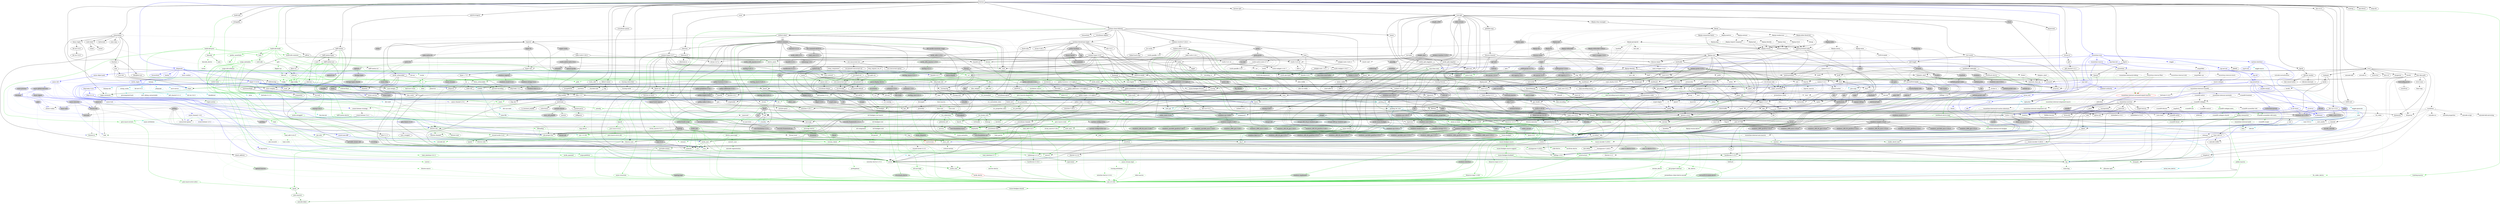 digraph {
    0 [ label = "hermes" shape = box]
    1 [ label = "http_request_rte_01" shape = box]
    2 [ label = "failed_init" shape = box]
    3 [ label = "sleep_component" shape = box]
    4 [ label = "anyhow" color = darkgreen]
    5 [ label = "bip32" ]
    6 [ label = "bip39" ]
    7 [ label = "blake2b_simd" ]
    8 [ label = "blosc-src" ]
    9 [ label = "build-info" ]
    10 [ label = "build-info-build" color = green3]
    11 [ label = "cardano-blockchain-types" ]
    12 [ label = "cardano-chain-follower" ]
    13 [ label = "catalyst-types 0.0.7" ]
    14 [ label = "chrono" color = darkgreen]
    15 [ label = "chrono-tz" ]
    16 [ label = "clap" ]
    17 [ label = "console" ]
    18 [ label = "coset" ]
    19 [ label = "crossbeam-queue" ]
    20 [ label = "dashmap" ]
    21 [ label = "derive_more" color = darkgreen]
    22 [ label = "dirs 6.0.0" ]
    23 [ label = "ed25519-bip32" ]
    24 [ label = "ed25519-dalek" ]
    25 [ label = "hdf5-metno" ]
    26 [ label = "hermes-ipfs" ]
    27 [ label = "hex" ]
    28 [ label = "hex-literal" ]
    29 [ label = "hmac" ]
    30 [ label = "http-body-util" ]
    31 [ label = "httpmock" color = blue]
    32 [ label = "hyper 1.7.0" ]
    33 [ label = "hyper-util" ]
    34 [ label = "iana-time-zone" color = darkgreen]
    35 [ label = "jsonschema" ]
    36 [ label = "keyed-lock" ]
    37 [ label = "libsqlite3-sys" ]
    38 [ label = "libtest-mimic" ]
    39 [ label = "num-traits" color = darkgreen]
    40 [ label = "num_cpus" color = darkgreen]
    41 [ label = "once_cell" color = darkgreen]
    42 [ label = "orx-concurrent-vec" ]
    43 [ label = "paste" color = green3]
    44 [ label = "pbkdf2" ]
    45 [ label = "rand 0.9.2" ]
    46 [ label = "rayon" ]
    47 [ label = "regex" color = darkgreen]
    48 [ label = "reqwest" ]
    49 [ label = "rustls 0.23.32" ]
    50 [ label = "rusty_ulid" ]
    51 [ label = "saffron" ]
    52 [ label = "serde" color = darkgreen]
    53 [ label = "serde_json" color = darkgreen]
    54 [ label = "serial_test" color = blue]
    55 [ label = "sha2" ]
    56 [ label = "stringzilla" ]
    57 [ label = "temp-dir" ]
    58 [ label = "thiserror 2.0.17" color = darkgreen]
    59 [ label = "tokio" ]
    60 [ label = "tokio-rustls 0.26.4" ]
    61 [ label = "tracing" ]
    62 [ label = "tracing-subscriber" ]
    63 [ label = "traitreg" ]
    64 [ label = "url" color = darkgreen]
    65 [ label = "usvg" ]
    66 [ label = "uuid" ]
    67 [ label = "wasmprinter" ]
    68 [ label = "wasmtime" ]
    69 [ label = "wasmtime-wasi" color = blue]
    70 [ label = "wat" ]
    71 [ label = "webpki-roots 1.0.3" ]
    72 [ label = "x509-cert" ]
    73 [ label = "wit-bindgen" color = darkgreen]
    74 [ label = "bs58" ]
    75 [ label = "k256" style = dashed]
    76 [ label = "rand_core 0.6.4" ]
    77 [ label = "ripemd" ]
    78 [ label = "secp256k1" style = dashed]
    79 [ label = "subtle" ]
    80 [ label = "zeroize" ]
    81 [ label = "bitcoin_hashes" ]
    82 [ label = "unicode-normalization" style = dashed]
    83 [ label = "arrayref" ]
    84 [ label = "arrayvec" ]
    85 [ label = "constant_time_eq" ]
    86 [ label = "cc" color = green3]
    87 [ label = "libz-sys" color = darkgreen, style = dashed]
    88 [ label = "lz4-sys" style = dashed]
    89 [ label = "zstd-sys" color = darkgreen]
    90 [ label = "bincode" color = darkgreen]
    91 [ label = "build-info-common" color = darkgreen]
    92 [ label = "build-info-proc" color = green3]
    93 [ label = "base64 0.22.1" color = darkgreen]
    94 [ label = "cargo_metadata" color = green3]
    95 [ label = "git2" color = green3, style = dashed]
    96 [ label = "glob" color = green3]
    97 [ label = "pretty_assertions" color = green3]
    98 [ label = "rustc_version" color = green3]
    99 [ label = "zstd" color = darkgreen]
    100 [ label = "catalyst-types 0.0.6" ]
    101 [ label = "cbork-utils" ]
    102 [ label = "dirs 5.0.1" ]
    103 [ label = "displaydoc" color = green3]
    104 [ label = "minicbor 0.25.1" ]
    105 [ label = "num-bigint" color = darkgreen]
    106 [ label = "ouroboros" ]
    107 [ label = "pallas-addresses 1.0.0-alpha.2" ]
    108 [ label = "pallas-codec 1.0.0-alpha.2" ]
    109 [ label = "pallas-crypto 1.0.0-alpha.2" ]
    110 [ label = "pallas-hardano" style = filled, fillcolor = lightgrey]
    111 [ label = "pallas-network 1.0.0-alpha.2" style = filled, fillcolor = lightgrey]
    112 [ label = "pallas-primitives 1.0.0-alpha.2" ]
    113 [ label = "pallas-traverse 1.0.0-alpha.2" ]
    114 [ label = "strum 0.26.3" ]
    115 [ label = "async-trait" color = green3]
    116 [ label = "cpu-time" ]
    117 [ label = "crossbeam-channel" ]
    118 [ label = "crossbeam-epoch" ]
    119 [ label = "crossbeam-skiplist" ]
    120 [ label = "futures" color = darkgreen]
    121 [ label = "hickory-resolver 0.24.4" ]
    122 [ label = "http 1.3.1" ]
    123 [ label = "humantime" ]
    124 [ label = "logcall" color = green3]
    125 [ label = "memx" ]
    126 [ label = "mithril-client" ]
    127 [ label = "moka" ]
    128 [ label = "tar" ]
    129 [ label = "thiserror 1.0.69" color = darkgreen]
    130 [ label = "tracing-log" ]
    131 [ label = "ureq" ]
    132 [ label = "base64-url" ]
    133 [ label = "fluent-uri" ]
    134 [ label = "fmmap" style = filled, fillcolor = lightgrey]
    135 [ label = "strum 0.27.2" ]
    136 [ label = "js-sys" color = darkgreen]
    137 [ label = "wasm-bindgen" color = darkgreen]
    138 [ label = "windows-link 0.2.1" color = darkgreen, style = filled, fillcolor = lightgrey]
    139 [ label = "phf" ]
    140 [ label = "clap_builder" ]
    141 [ label = "clap_derive" color = green3, style = dashed]
    142 [ label = "encode_unicode" style = filled, fillcolor = lightgrey]
    143 [ label = "libc" color = darkgreen]
    144 [ label = "unicode-width" ]
    145 [ label = "windows-sys 0.61.2" color = turquoise4, style = filled, fillcolor = lightgrey]
    146 [ label = "ciborium" ]
    147 [ label = "ciborium-io" ]
    148 [ label = "crossbeam-utils" ]
    149 [ label = "cfg-if" color = darkgreen]
    150 [ label = "hashbrown 0.14.5" ]
    151 [ label = "lock_api" color = turquoise4]
    152 [ label = "parking_lot_core" color = turquoise4]
    153 [ label = "derive_more-impl" color = green3]
    154 [ label = "dirs-sys 0.5.0" ]
    155 [ label = "cryptoxide" ]
    156 [ label = "curve25519-dalek" ]
    157 [ label = "ed25519" ]
    158 [ label = "bitflags 2.9.4" color = darkgreen]
    159 [ label = "hdf5-metno-derive" color = green3]
    160 [ label = "hdf5-metno-sys" ]
    161 [ label = "hdf5-metno-types" ]
    162 [ label = "lazy_static" ]
    163 [ label = "ndarray" ]
    164 [ label = "ipld-core" ]
    165 [ label = "rust-ipfs" ]
    166 [ label = "digest 0.10.7" ]
    167 [ label = "bytes" ]
    168 [ label = "futures-core" color = darkgreen]
    169 [ label = "http-body 1.0.1" ]
    170 [ label = "pin-project-lite" color = darkgreen]
    171 [ label = "assert-json-diff" color = blue]
    172 [ label = "async-object-pool" color = blue]
    173 [ label = "async-std" color = blue]
    174 [ label = "base64 0.21.7" ]
    175 [ label = "basic-cookies" color = blue, style = dashed]
    176 [ label = "form_urlencoded" color = darkgreen]
    177 [ label = "futures-util" color = darkgreen]
    178 [ label = "hyper 0.14.32" color = blue]
    179 [ label = "levenshtein" color = blue]
    180 [ label = "log" color = darkgreen]
    181 [ label = "serde_regex" color = blue]
    182 [ label = "similar" color = blue]
    183 [ label = "atomic-waker" style = dashed]
    184 [ label = "futures-channel" color = darkgreen]
    185 [ label = "h2" style = dashed]
    186 [ label = "httparse" ]
    187 [ label = "httpdate" ]
    188 [ label = "itoa" color = darkgreen]
    189 [ label = "pin-utils" color = darkgreen]
    190 [ label = "smallvec" color = darkgreen]
    191 [ label = "want" ]
    192 [ label = "ipnet" ]
    193 [ label = "percent-encoding" color = darkgreen]
    194 [ label = "socket2 0.6.1" style = dashed]
    195 [ label = "system-configuration" style = "dashed,filled", fillcolor = lightgrey]
    196 [ label = "tower-service" ]
    197 [ label = "windows-registry" style = "dashed,filled", fillcolor = lightgrey]
    198 [ label = "android_system_properties" color = darkgreen, style = filled, fillcolor = lightgrey]
    199 [ label = "core-foundation-sys" color = darkgreen, style = filled, fillcolor = lightgrey]
    200 [ label = "iana-time-zone-haiku" color = darkgreen, style = filled, fillcolor = lightgrey]
    201 [ label = "windows-core 0.62.2" color = darkgreen, style = filled, fillcolor = lightgrey]
    202 [ label = "ahash" ]
    203 [ label = "bytecount" ]
    204 [ label = "email_address" ]
    205 [ label = "fancy-regex" ]
    206 [ label = "fraction" ]
    207 [ label = "idna" color = darkgreen]
    208 [ label = "num-cmp" ]
    209 [ label = "referencing" ]
    210 [ label = "regex-syntax" color = darkgreen]
    211 [ label = "uuid-simd" ]
    212 [ label = "parking_lot" color = turquoise4]
    213 [ label = "pkg-config" color = green3]
    214 [ label = "vcpkg" color = green3, style = dashed]
    215 [ label = "anstream" ]
    216 [ label = "anstyle" ]
    217 [ label = "escape8259" ]
    218 [ label = "autocfg" color = green3]
    219 [ label = "hermit-abi" color = darkgreen, style = filled, fillcolor = lightgrey]
    220 [ label = "critical-section" color = darkgreen, style = dashed]
    221 [ label = "portable-atomic" color = darkgreen]
    222 [ label = "orx-concurrent-option" ]
    223 [ label = "orx-fixed-vec" ]
    224 [ label = "orx-pinned-concurrent-col" ]
    225 [ label = "orx-pinned-vec" ]
    226 [ label = "orx-pseudo-default" ]
    227 [ label = "orx-split-vec" ]
    228 [ label = "rand_chacha 0.9.0" style = dashed]
    229 [ label = "rand_core 0.9.3" ]
    230 [ label = "either" color = turquoise4]
    231 [ label = "rayon-core" ]
    232 [ label = "aho-corasick" color = darkgreen, style = dashed]
    233 [ label = "memchr" color = darkgreen]
    234 [ label = "regex-automata" color = darkgreen]
    235 [ label = "encoding_rs" style = dashed]
    236 [ label = "hyper-rustls" style = "dashed,filled", fillcolor = lightgrey]
    237 [ label = "hyper-tls" style = "dashed,filled", fillcolor = lightgrey]
    238 [ label = "mime" style = "dashed,filled", fillcolor = lightgrey]
    239 [ label = "native-tls" style = "dashed,filled", fillcolor = lightgrey]
    240 [ label = "quinn" style = "dashed,filled", fillcolor = lightgrey]
    241 [ label = "rustls-native-certs 0.8.2" style = "dashed,filled", fillcolor = lightgrey]
    242 [ label = "rustls-pki-types" ]
    243 [ label = "serde_urlencoded" ]
    244 [ label = "sync_wrapper" ]
    245 [ label = "tokio-native-tls" style = "dashed,filled", fillcolor = lightgrey]
    246 [ label = "tokio-util" ]
    247 [ label = "tower" style = filled, fillcolor = lightgrey]
    248 [ label = "tower-http" style = filled, fillcolor = lightgrey]
    249 [ label = "wasm-bindgen-futures" ]
    250 [ label = "wasm-streams" style = "dashed,filled", fillcolor = lightgrey]
    251 [ label = "web-sys" style = filled, fillcolor = lightgrey]
    252 [ label = "brotli" style = dashed]
    253 [ label = "brotli-decompressor" style = dashed]
    254 [ label = "ring" style = dashed]
    255 [ label = "rustls-webpki 0.103.7" ]
    256 [ label = "zlib-rs" style = dashed]
    257 [ label = "rand 0.8.5" ]
    258 [ label = "time" style = dashed]
    259 [ label = "nom 5.1.3" ]
    260 [ label = "serde_core" color = darkgreen]
    261 [ label = "serde_derive" color = red]
    262 [ label = "ryu" color = darkgreen]
    263 [ label = "fslock" color = blue, style = dashed]
    264 [ label = "scc" color = blue]
    265 [ label = "serial_test_derive" color = turquoise3]
    266 [ label = "cpufeatures" style = filled, fillcolor = lightgrey]
    267 [ label = "thiserror-impl 2.0.17" color = green3]
    268 [ label = "mio" style = dashed]
    269 [ label = "signal-hook-registry" style = "dashed,filled", fillcolor = lightgrey]
    270 [ label = "tokio-macros" color = green3, style = dashed]
    271 [ label = "tracing-attributes" color = green3, style = dashed]
    272 [ label = "tracing-core" ]
    273 [ label = "matchers" style = dashed]
    274 [ label = "nu-ansi-term" style = dashed]
    275 [ label = "sharded-slab" style = dashed]
    276 [ label = "thread_local" style = dashed]
    277 [ label = "tracing-serde" style = dashed]
    278 [ label = "traitreg-macros" color = green3]
    279 [ label = "data-url" ]
    280 [ label = "flate2" ]
    281 [ label = "fontdb" style = dashed]
    282 [ label = "imagesize" ]
    283 [ label = "kurbo" ]
    284 [ label = "pico-args" color = turquoise4]
    285 [ label = "roxmltree" ]
    286 [ label = "rustybuzz" style = dashed]
    287 [ label = "simplecss" ]
    288 [ label = "siphasher" color = turquoise4]
    289 [ label = "strict-num" ]
    290 [ label = "svgtypes" ]
    291 [ label = "tiny-skia-path" ]
    292 [ label = "unicode-bidi" style = dashed]
    293 [ label = "unicode-script" style = dashed]
    294 [ label = "unicode-vo" style = dashed]
    295 [ label = "xmlwriter" ]
    296 [ label = "getrandom 0.3.4" color = darkgreen, style = dashed]
    297 [ label = "termcolor" ]
    298 [ label = "wasmparser 0.239.0" color = darkgreen]
    299 [ label = "addr2line" style = dashed]
    300 [ label = "bumpalo" color = darkgreen]
    301 [ label = "gimli" ]
    302 [ label = "hashbrown 0.15.5" color = darkgreen]
    303 [ label = "indexmap 2.11.4" color = darkgreen]
    304 [ label = "mach2" style = "dashed,filled", fillcolor = lightgrey]
    305 [ label = "memfd" style = "dashed,filled", fillcolor = lightgrey]
    306 [ label = "object" ]
    307 [ label = "postcard" ]
    308 [ label = "pulley-interpreter" color = darkgreen]
    309 [ label = "rustix 1.1.2" ]
    310 [ label = "semver" color = darkgreen]
    311 [ label = "target-lexicon" ]
    312 [ label = "wasmtime-environ" ]
    313 [ label = "wasmtime-internal-asm-macros" style = dashed]
    314 [ label = "wasmtime-internal-component-macro" color = green3, style = dashed]
    315 [ label = "wasmtime-internal-component-util" color = darkgreen, style = dashed]
    316 [ label = "wasmtime-internal-cranelift" style = dashed]
    317 [ label = "wasmtime-internal-fiber" style = dashed]
    318 [ label = "wasmtime-internal-jit-debug" style = dashed]
    319 [ label = "wasmtime-internal-jit-icache-coherence" style = dashed]
    320 [ label = "wasmtime-internal-math" color = darkgreen]
    321 [ label = "wasmtime-internal-slab" style = dashed]
    322 [ label = "wasmtime-internal-unwinder" style = dashed]
    323 [ label = "wasmtime-internal-versioned-export-macros" color = red]
    324 [ label = "wasmtime-internal-winch" style = dashed]
    325 [ label = "windows-sys 0.60.2" style = filled, fillcolor = lightgrey]
    326 [ label = "cap-fs-ext" color = blue]
    327 [ label = "cap-net-ext" color = blue]
    328 [ label = "cap-rand" color = blue]
    329 [ label = "cap-std" color = blue]
    330 [ label = "cap-time-ext" color = blue]
    331 [ label = "fs-set-times" color = blue]
    332 [ label = "io-extras" color = blue]
    333 [ label = "io-lifetimes" color = blue]
    334 [ label = "system-interface" color = blue]
    335 [ label = "wasmtime-wasi-io" color = blue]
    336 [ label = "wiggle" color = blue, style = dashed]
    337 [ label = "wast 240.0.0" ]
    338 [ label = "const-oid" ]
    339 [ label = "der" ]
    340 [ label = "spki" ]
    341 [ label = "tls_codec" style = dashed]
    342 [ label = "wit-bindgen-rust-macro" color = green3, style = dashed]
    343 [ label = "tinyvec" ]
    344 [ label = "ecdsa" style = dashed]
    345 [ label = "elliptic-curve" style = dashed]
    346 [ label = "signature" ]
    347 [ label = "getrandom 0.2.16" color = turquoise4]
    348 [ label = "secp256k1-sys" style = dashed]
    349 [ label = "zeroize_derive" color = green3, style = dashed]
    350 [ label = "bitcoin-internals" ]
    351 [ label = "hex-conservative" ]
    352 [ label = "find-msvc-tools" color = green3]
    353 [ label = "jobserver" color = green3, style = dashed]
    354 [ label = "shlex" color = green3]
    355 [ label = "bincode_derive" color = green3, style = dashed]
    356 [ label = "unty" color = darkgreen]
    357 [ label = "proc-macro-error2" color = green3]
    358 [ label = "proc-macro2" color = darkgreen]
    359 [ label = "quote" color = darkgreen]
    360 [ label = "syn 2.0.106" color = darkgreen]
    361 [ label = "camino" color = green3]
    362 [ label = "cargo-platform" color = green3]
    363 [ label = "cargo-util-schemas" color = green3]
    364 [ label = "libgit2-sys" color = green3, style = dashed]
    365 [ label = "diff" color = green3]
    366 [ label = "yansi" color = green3]
    367 [ label = "zstd-safe" color = darkgreen]
    368 [ label = "dirs-sys 0.4.1" ]
    369 [ label = "half" ]
    370 [ label = "minicbor-derive 0.15.3" color = green3, style = dashed]
    371 [ label = "num-integer" color = darkgreen]
    372 [ label = "aliasable" ]
    373 [ label = "ouroboros_macro" color = green3]
    374 [ label = "static_assertions" ]
    375 [ label = "base58" ]
    376 [ label = "bech32 0.9.1" ]
    377 [ label = "crc" ]
    378 [ label = "minicbor 0.26.5" ]
    379 [ label = "binary-layout" style = filled, fillcolor = lightgrey]
    380 [ label = "serde_with 3.15.0" style = filled, fillcolor = lightgrey]
    381 [ label = "tap" style = filled, fillcolor = lightgrey]
    382 [ label = "byteorder" ]
    383 [ label = "itertools 0.13.0" ]
    384 [ label = "socket2 0.5.10" ]
    385 [ label = "strum_macros 0.26.4" color = green3, style = dashed]
    386 [ label = "winapi" color = turquoise4, style = filled, fillcolor = lightgrey]
    387 [ label = "futures-executor" color = darkgreen, style = dashed]
    388 [ label = "futures-io" color = darkgreen]
    389 [ label = "futures-sink" color = darkgreen]
    390 [ label = "futures-task" color = darkgreen]
    391 [ label = "hickory-proto 0.24.4" ]
    392 [ label = "ipconfig" style = "dashed,filled", fillcolor = lightgrey]
    393 [ label = "lru-cache" ]
    394 [ label = "resolv-conf" style = dashed]
    395 [ label = "rustls 0.21.12" style = dashed]
    396 [ label = "tokio-rustls 0.24.1" style = dashed]
    397 [ label = "fnv" color = darkgreen]
    398 [ label = "proc-macro-error" color = green3]
    399 [ label = "async-recursion" color = green3]
    400 [ label = "flume" style = dashed]
    401 [ label = "mithril-common" style = filled, fillcolor = lightgrey]
    402 [ label = "slog" ]
    403 [ label = "equivalent" color = darkgreen]
    404 [ label = "tagptr" ]
    405 [ label = "filetime" ]
    406 [ label = "xattr" style = "dashed,filled", fillcolor = lightgrey]
    407 [ label = "thiserror-impl 1.0.69" color = green3]
    408 [ label = "rustls-native-certs 0.7.3" style = dashed]
    409 [ label = "webpki-roots 0.26.11" style = dashed]
    410 [ label = "borrow-or-share" ]
    411 [ label = "ref-cast" ]
    412 [ label = "enum_dispatch" color = green3, style = filled, fillcolor = lightgrey]
    413 [ label = "fs4" style = "dashed,filled", fillcolor = lightgrey]
    414 [ label = "memmap2" ]
    415 [ label = "parse-display" style = filled, fillcolor = lightgrey]
    416 [ label = "strum_macros 0.27.2" color = green3, style = dashed]
    417 [ label = "rustversion" color = red]
    418 [ label = "wasm-bindgen-macro" color = green3]
    419 [ label = "wasm-bindgen-shared" color = darkgreen]
    420 [ label = "phf_shared 0.12.1" ]
    421 [ label = "clap_lex" ]
    422 [ label = "strsim" color = darkgreen, style = dashed]
    423 [ label = "heck 0.5.0" color = green3]
    424 [ label = "ciborium-ll" ]
    425 [ label = "scopeguard" color = turquoise4]
    426 [ label = "redox_syscall" color = turquoise4, style = filled, fillcolor = lightgrey]
    427 [ label = "convert_case" color = green3, style = dashed]
    428 [ label = "unicode-xid" color = green3]
    429 [ label = "option-ext" ]
    430 [ label = "redox_users 0.5.2" style = filled, fillcolor = lightgrey]
    431 [ label = "curve25519-dalek-derive" color = green3, style = filled, fillcolor = lightgrey]
    432 [ label = "fiat-crypto" style = filled, fillcolor = lightgrey]
    433 [ label = "pkcs8" style = dashed]
    434 [ label = "proc-macro-crate" color = green3]
    435 [ label = "hdf5-metno-src" style = dashed]
    436 [ label = "libloading" color = green3]
    437 [ label = "winreg 0.52.0" color = green3, style = filled, fillcolor = lightgrey]
    438 [ label = "ascii" ]
    439 [ label = "matrixmultiply" ]
    440 [ label = "num-complex" ]
    441 [ label = "portable-atomic-util" style = filled, fillcolor = lightgrey]
    442 [ label = "rawpointer" ]
    443 [ label = "cid" ]
    444 [ label = "serde_bytes" ]
    445 [ label = "async-rt" ]
    446 [ label = "async-stream" ]
    447 [ label = "asynchronous-codec" ]
    448 [ label = "fs2" style = filled, fillcolor = lightgrey]
    449 [ label = "futures-timeout" ]
    450 [ label = "futures-timer" ]
    451 [ label = "hickory-resolver 0.25.2" style = filled, fillcolor = lightgrey]
    452 [ label = "hkdf" style = dashed]
    453 [ label = "idb" style = filled, fillcolor = lightgrey]
    454 [ label = "ipld-dagpb" ]
    455 [ label = "libp2p" ]
    456 [ label = "libp2p-allow-block-list" ]
    457 [ label = "libp2p-connection-limits" ]
    458 [ label = "libp2p-relay-manager" ]
    459 [ label = "multibase" ]
    460 [ label = "multihash" ]
    461 [ label = "multihash-codetable" ]
    462 [ label = "multihash-derive" ]
    463 [ label = "p256" style = dashed]
    464 [ label = "pem" style = dashed]
    465 [ label = "pollable-map" ]
    466 [ label = "quick-protobuf" ]
    467 [ label = "quick-protobuf-codec" ]
    468 [ label = "rand_chacha 0.3.1" ]
    469 [ label = "rcgen" style = "dashed,filled", fillcolor = lightgrey]
    470 [ label = "rlimit" style = filled, fillcolor = lightgrey]
    471 [ label = "rust-ipns" ]
    472 [ label = "rust-unixfs" ]
    473 [ label = "sec1" style = dashed]
    474 [ label = "send_wrapper 0.6.0" style = filled, fillcolor = lightgrey]
    475 [ label = "serde-wasm-bindgen" style = filled, fillcolor = lightgrey]
    476 [ label = "serde_ipld_dagcbor" ]
    477 [ label = "serde_ipld_dagjson" ]
    478 [ label = "simple_x509" style = "dashed,filled", fillcolor = lightgrey]
    479 [ label = "tokio-stream" style = filled, fillcolor = lightgrey]
    480 [ label = "tracing-futures" ]
    481 [ label = "unsigned-varint 0.8.0" ]
    482 [ label = "web-time" ]
    483 [ label = "block-buffer" style = dashed]
    484 [ label = "crypto-common" ]
    485 [ label = "async-attributes" color = turquoise3, style = dashed]
    486 [ label = "async-channel 1.9.0" color = blue, style = dashed]
    487 [ label = "async-global-executor" color = blue, style = "dashed,filled", fillcolor = lightgrey]
    488 [ label = "async-io" style = "dashed,filled", fillcolor = lightgrey]
    489 [ label = "async-lock" color = blue, style = dashed]
    490 [ label = "async-process" color = blue, style = "dashed,filled", fillcolor = lightgrey]
    491 [ label = "futures-lite" style = "dashed,filled", fillcolor = lightgrey]
    492 [ label = "gloo-timers 0.3.0" color = blue, style = "dashed,filled", fillcolor = lightgrey]
    493 [ label = "kv-log-macro" color = blue, style = dashed]
    494 [ label = "slab" color = darkgreen, style = dashed]
    495 [ label = "lalrpop" color = turquoise3, style = dashed]
    496 [ label = "lalrpop-util" color = steelblue, style = dashed]
    497 [ label = "futures-macro" color = green3, style = dashed]
    498 [ label = "http 0.2.12" color = blue]
    499 [ label = "http-body 0.4.6" color = blue]
    500 [ label = "value-bag" color = darkgreen, style = dashed]
    501 [ label = "try-lock" ]
    502 [ label = "core-foundation 0.9.4" style = "dashed,filled", fillcolor = lightgrey]
    503 [ label = "system-configuration-sys" style = "dashed,filled", fillcolor = lightgrey]
    504 [ label = "windows-link 0.1.3" style = "dashed,filled", fillcolor = lightgrey]
    505 [ label = "windows-result 0.3.4" style = "dashed,filled", fillcolor = lightgrey]
    506 [ label = "windows-strings 0.4.2" style = "dashed,filled", fillcolor = lightgrey]
    507 [ label = "windows-implement" color = green3, style = filled, fillcolor = lightgrey]
    508 [ label = "windows-interface" color = green3, style = filled, fillcolor = lightgrey]
    509 [ label = "windows-result 0.4.1" color = darkgreen, style = filled, fillcolor = lightgrey]
    510 [ label = "windows-strings 0.5.1" color = darkgreen, style = filled, fillcolor = lightgrey]
    511 [ label = "version_check" color = green3]
    512 [ label = "zerocopy" ]
    513 [ label = "bit-set 0.8.0" ]
    514 [ label = "num" ]
    515 [ label = "idna_adapter" color = darkgreen]
    516 [ label = "utf8_iter" color = darkgreen]
    517 [ label = "outref" ]
    518 [ label = "vsimd" ]
    519 [ label = "anstyle-parse" ]
    520 [ label = "anstyle-query" style = dashed]
    521 [ label = "anstyle-wincon" style = "dashed,filled", fillcolor = lightgrey]
    522 [ label = "colorchoice" ]
    523 [ label = "is_terminal_polyfill" ]
    524 [ label = "utf8parse" ]
    525 [ label = "orx-concurrent-iter" ]
    526 [ label = "orx-iterable" ]
    527 [ label = "ppv-lite86" ]
    528 [ label = "crossbeam-deque" ]
    529 [ label = "openssl" style = "dashed,filled", fillcolor = lightgrey]
    530 [ label = "openssl-probe" style = "dashed,filled", fillcolor = lightgrey]
    531 [ label = "openssl-sys" style = "dashed,filled", fillcolor = lightgrey]
    532 [ label = "schannel" style = "dashed,filled", fillcolor = lightgrey]
    533 [ label = "security-framework 2.11.1" style = "dashed,filled", fillcolor = lightgrey]
    534 [ label = "security-framework-sys" style = "dashed,filled", fillcolor = lightgrey]
    535 [ label = "tempfile" style = "dashed,filled", fillcolor = lightgrey]
    536 [ label = "cfg_aliases" color = green3, style = "dashed,filled", fillcolor = lightgrey]
    537 [ label = "quinn-proto" style = "dashed,filled", fillcolor = lightgrey]
    538 [ label = "quinn-udp" style = "dashed,filled", fillcolor = lightgrey]
    539 [ label = "rustc-hash" style = dashed]
    540 [ label = "security-framework 3.5.1" style = "dashed,filled", fillcolor = lightgrey]
    541 [ label = "tower-layer" style = filled, fillcolor = lightgrey]
    542 [ label = "iri-string" style = "dashed,filled", fillcolor = lightgrey]
    543 [ label = "alloc-no-stdlib" style = dashed]
    544 [ label = "alloc-stdlib" style = dashed]
    545 [ label = "untrusted" ]
    546 [ label = "windows-sys 0.52.0" style = filled, fillcolor = lightgrey]
    547 [ label = "deranged" style = dashed]
    548 [ label = "num-conv" color = darkgreen, style = dashed]
    549 [ label = "powerfmt" style = dashed]
    550 [ label = "time-core" color = darkgreen, style = dashed]
    551 [ label = "time-macros" color = green3, style = dashed]
    552 [ label = "sdd" color = blue]
    553 [ label = "wasi" color = turquoise4, style = filled, fillcolor = lightgrey]
    554 [ label = "windows-sys 0.59.0" style = filled, fillcolor = lightgrey]
    555 [ label = "valuable" style = "dashed,filled", fillcolor = lightgrey]
    556 [ label = "crc32fast" ]
    557 [ label = "miniz_oxide" ]
    558 [ label = "fontconfig-parser" style = "dashed,filled", fillcolor = lightgrey]
    559 [ label = "slotmap" style = dashed]
    560 [ label = "ttf-parser" style = dashed]
    561 [ label = "euclid" style = dashed]
    562 [ label = "bytemuck" ]
    563 [ label = "core_maths" style = dashed]
    564 [ label = "unicode-bidi-mirroring" style = dashed]
    565 [ label = "unicode-ccc" style = dashed]
    566 [ label = "unicode-properties" style = dashed]
    567 [ label = "float-cmp" style = dashed]
    568 [ label = "r-efi" color = darkgreen, style = "dashed,filled", fillcolor = lightgrey]
    569 [ label = "wasip2" color = darkgreen, style = "dashed,filled", fillcolor = lightgrey]
    570 [ label = "winapi-util" color = turquoise4, style = filled, fillcolor = lightgrey]
    571 [ label = "allocator-api2" color = darkgreen, style = dashed]
    572 [ label = "fallible-iterator" style = dashed]
    573 [ label = "stable_deref_trait" color = darkgreen]
    574 [ label = "foldhash" color = darkgreen, style = dashed]
    575 [ label = "hashbrown 0.16.0" color = darkgreen]
    576 [ label = "cobs" ]
    577 [ label = "embedded-io 0.4.0" style = dashed]
    578 [ label = "embedded-io 0.6.1" style = dashed]
    579 [ label = "cranelift-bitset" color = darkgreen]
    580 [ label = "pulley-macros" color = green3]
    581 [ label = "errno" style = filled, fillcolor = lightgrey]
    582 [ label = "linux-raw-sys 0.11.0" style = filled, fillcolor = lightgrey]
    583 [ label = "cranelift-entity" ]
    584 [ label = "wasm-encoder 0.239.0" color = darkgreen, style = dashed]
    585 [ label = "wasmtime-internal-wit-bindgen" color = green3, style = dashed]
    586 [ label = "wit-parser" color = green3, style = dashed]
    587 [ label = "cranelift-codegen" style = dashed]
    588 [ label = "cranelift-control" style = dashed]
    589 [ label = "cranelift-frontend" style = dashed]
    590 [ label = "cranelift-native" style = dashed]
    591 [ label = "itertools 0.14.0" style = dashed]
    592 [ label = "libm" color = darkgreen]
    593 [ label = "winch-codegen" style = dashed]
    594 [ label = "windows-targets 0.53.5" style = filled, fillcolor = lightgrey]
    595 [ label = "cap-primitives" color = blue]
    596 [ label = "ambient-authority" color = blue]
    597 [ label = "winx" color = blue, style = filled, fillcolor = lightgrey]
    598 [ label = "fd-lock" color = blue, style = filled, fillcolor = lightgrey]
    599 [ label = "rustix 0.38.44" style = filled, fillcolor = lightgrey]
    600 [ label = "wiggle-macro" color = turquoise3, style = dashed]
    601 [ label = "leb128fmt" color = darkgreen]
    602 [ label = "wasm-encoder 0.240.0" ]
    603 [ label = "der_derive" color = green3, style = dashed]
    604 [ label = "flagset" style = dashed]
    605 [ label = "pem-rfc7468" style = dashed]
    606 [ label = "base64ct" style = dashed]
    607 [ label = "tls_codec_derive" color = green3, style = dashed]
    608 [ label = "prettyplease" color = green3, style = dashed]
    609 [ label = "wit-bindgen-core" color = green3, style = dashed]
    610 [ label = "wit-bindgen-rust" color = green3, style = dashed]
    611 [ label = "tinyvec_macros" style = dashed]
    612 [ label = "rfc6979" style = dashed]
    613 [ label = "base16ct" style = dashed]
    614 [ label = "crypto-bigint" style = dashed]
    615 [ label = "ff" style = dashed]
    616 [ label = "generic-array" ]
    617 [ label = "group" style = dashed]
    618 [ label = "virtue" color = green3, style = dashed]
    619 [ label = "proc-macro-error-attr2" color = green3]
    620 [ label = "unicode-ident" color = darkgreen]
    621 [ label = "serde-untagged" color = green3]
    622 [ label = "serde-value" color = green3]
    623 [ label = "toml" color = green3]
    624 [ label = "redox_users 0.4.6" color = turquoise4, style = filled, fillcolor = lightgrey]
    625 [ label = "windows-sys 0.48.0" color = darkgreen, style = filled, fillcolor = lightgrey]
    626 [ label = "crunchy" color = turquoise4]
    627 [ label = "heck 0.4.1" color = green3]
    628 [ label = "proc-macro2-diagnostics" color = green3]
    629 [ label = "crc-catalog" ]
    630 [ label = "minicbor-derive 0.16.2" color = green3, style = dashed]
    631 [ label = "doc-comment" style = filled, fillcolor = lightgrey]
    632 [ label = "indexmap 1.9.3" style = "dashed,filled", fillcolor = lightgrey]
    633 [ label = "schemars 0.9.0" style = "dashed,filled", fillcolor = lightgrey]
    634 [ label = "schemars 1.0.4" style = "dashed,filled", fillcolor = lightgrey]
    635 [ label = "serde_with_macros 3.15.0" color = green3, style = "dashed,filled", fillcolor = lightgrey]
    636 [ label = "winapi-i686-pc-windows-gnu" color = turquoise4, style = filled, fillcolor = lightgrey]
    637 [ label = "winapi-x86_64-pc-windows-gnu" color = turquoise4, style = filled, fillcolor = lightgrey]
    638 [ label = "data-encoding" color = darkgreen]
    639 [ label = "enum-as-inner" color = green3]
    640 [ label = "rustls-pemfile 1.0.4" style = dashed]
    641 [ label = "widestring" style = "dashed,filled", fillcolor = lightgrey]
    642 [ label = "winreg 0.50.0" style = "dashed,filled", fillcolor = lightgrey]
    643 [ label = "linked-hash-map" ]
    644 [ label = "rustls-webpki 0.101.7" style = dashed]
    645 [ label = "sct" style = dashed]
    646 [ label = "proc-macro-error-attr" color = green3]
    647 [ label = "syn 1.0.109" color = green3]
    648 [ label = "nanorand" style = dashed]
    649 [ label = "spin" style = dashed]
    650 [ label = "bech32 0.11.0" style = filled, fillcolor = lightgrey]
    651 [ label = "blake2 0.10.6" style = filled, fillcolor = lightgrey]
    652 [ label = "ckb-merkle-mountain-range" style = filled, fillcolor = lightgrey]
    653 [ label = "fixed" style = filled, fillcolor = lightgrey]
    654 [ label = "kes-summed-ed25519" style = filled, fillcolor = lightgrey]
    655 [ label = "mithril-build-script" color = green3, style = filled, fillcolor = lightgrey]
    656 [ label = "mithril-stm" style = filled, fillcolor = lightgrey]
    657 [ label = "nom 8.0.0" style = filled, fillcolor = lightgrey]
    658 [ label = "pallas-addresses 0.32.1" style = "dashed,filled", fillcolor = lightgrey]
    659 [ label = "pallas-codec 0.32.1" style = "dashed,filled", fillcolor = lightgrey]
    660 [ label = "pallas-network 0.32.1" style = "dashed,filled", fillcolor = lightgrey]
    661 [ label = "pallas-primitives 0.32.1" style = "dashed,filled", fillcolor = lightgrey]
    662 [ label = "pallas-traverse 0.32.1" style = "dashed,filled", fillcolor = lightgrey]
    663 [ label = "typetag" style = filled, fillcolor = lightgrey]
    664 [ label = "walkdir" color = turquoise4]
    665 [ label = "erased-serde 0.3.31" style = dashed]
    666 [ label = "libredox" color = turquoise4, style = filled, fillcolor = lightgrey]
    667 [ label = "rustls-pemfile 2.2.0" style = dashed]
    668 [ label = "ref-cast-impl" color = green3]
    669 [ label = "parse-display-derive" color = green3, style = filled, fillcolor = lightgrey]
    670 [ label = "wasm-bindgen-macro-support" color = green3]
    671 [ label = "unicode-segmentation" color = green3, style = dashed]
    672 [ label = "toml_edit 0.23.7" color = green3]
    673 [ label = "cmake" color = green3, style = dashed]
    674 [ label = "core2" ]
    675 [ label = "async-stream-impl" color = green3]
    676 [ label = "pin-project" ]
    677 [ label = "gloo-timers 0.2.6" style = dashed]
    678 [ label = "send_wrapper 0.4.0" style = dashed]
    679 [ label = "hickory-proto 0.25.2" style = filled, fillcolor = lightgrey]
    680 [ label = "libp2p-autonat" style = dashed]
    681 [ label = "libp2p-core" ]
    682 [ label = "libp2p-dcutr" style = dashed]
    683 [ label = "libp2p-dns" style = "dashed,filled", fillcolor = lightgrey]
    684 [ label = "libp2p-gossipsub" style = dashed]
    685 [ label = "libp2p-identify" style = dashed]
    686 [ label = "libp2p-identity" ]
    687 [ label = "libp2p-kad" style = dashed]
    688 [ label = "libp2p-mdns" style = "dashed,filled", fillcolor = lightgrey]
    689 [ label = "libp2p-metrics" style = dashed]
    690 [ label = "libp2p-noise" style = dashed]
    691 [ label = "libp2p-ping" style = dashed]
    692 [ label = "libp2p-pnet" style = dashed]
    693 [ label = "libp2p-quic" style = "dashed,filled", fillcolor = lightgrey]
    694 [ label = "libp2p-relay" style = dashed]
    695 [ label = "libp2p-rendezvous" style = dashed]
    696 [ label = "libp2p-request-response" style = dashed]
    697 [ label = "libp2p-swarm" ]
    698 [ label = "libp2p-tcp" style = "dashed,filled", fillcolor = lightgrey]
    699 [ label = "libp2p-tls" style = "dashed,filled", fillcolor = lightgrey]
    700 [ label = "libp2p-upnp" style = "dashed,filled", fillcolor = lightgrey]
    701 [ label = "libp2p-websocket" style = "dashed,filled", fillcolor = lightgrey]
    702 [ label = "libp2p-websocket-websys" style = "dashed,filled", fillcolor = lightgrey]
    703 [ label = "libp2p-yamux" style = dashed]
    704 [ label = "multiaddr" ]
    705 [ label = "rw-stream-sink" ]
    706 [ label = "base-x" ]
    707 [ label = "base256emoji" ]
    708 [ label = "data-encoding-macro" ]
    709 [ label = "blake2s_simd" style = dashed]
    710 [ label = "blake3" style = dashed]
    711 [ label = "sha1" style = dashed]
    712 [ label = "sha3" style = dashed]
    713 [ label = "strobe-rs" style = dashed]
    714 [ label = "multihash-derive-impl" color = green3]
    715 [ label = "primeorder" style = dashed]
    716 [ label = "x509-parser 0.16.0" style = "dashed,filled", fillcolor = lightgrey]
    717 [ label = "yasna" style = "dashed,filled", fillcolor = lightgrey]
    718 [ label = "cbor4ii 0.2.14" ]
    719 [ label = "simple_asn1" style = "dashed,filled", fillcolor = lightgrey]
    720 [ label = "typenum" ]
    721 [ label = "concurrent-queue" style = dashed]
    722 [ label = "event-listener 2.5.3" color = blue, style = dashed]
    723 [ label = "async-channel 2.5.0" style = dashed]
    724 [ label = "async-executor" color = blue, style = "dashed,filled", fillcolor = lightgrey]
    725 [ label = "blocking" color = blue, style = "dashed,filled", fillcolor = lightgrey]
    726 [ label = "parking" style = "dashed,filled", fillcolor = lightgrey]
    727 [ label = "polling" style = "dashed,filled", fillcolor = lightgrey]
    728 [ label = "event-listener 5.4.1" style = dashed]
    729 [ label = "event-listener-strategy" style = dashed]
    730 [ label = "async-signal" color = blue, style = "dashed,filled", fillcolor = lightgrey]
    731 [ label = "async-task" color = blue, style = "dashed,filled", fillcolor = lightgrey]
    732 [ label = "fastrand" style = "dashed,filled", fillcolor = lightgrey]
    733 [ label = "ascii-canvas" color = turquoise3, style = dashed]
    734 [ label = "bit-set 0.5.3" color = turquoise3, style = dashed]
    735 [ label = "ena" color = turquoise3, style = dashed]
    736 [ label = "itertools 0.11.0" color = turquoise3, style = dashed]
    737 [ label = "petgraph" color = turquoise3, style = dashed]
    738 [ label = "string_cache" color = turquoise3, style = dashed]
    739 [ label = "term" color = turquoise3, style = dashed]
    740 [ label = "tiny-keccak" color = turquoise3, style = dashed]
    741 [ label = "zerocopy-derive" color = green3]
    742 [ label = "bit-vec 0.8.0" ]
    743 [ label = "num-iter" ]
    744 [ label = "num-rational" ]
    745 [ label = "icu_normalizer" color = darkgreen]
    746 [ label = "icu_properties" color = darkgreen]
    747 [ label = "once_cell_polyfill" style = "dashed,filled", fillcolor = lightgrey]
    748 [ label = "orx-self-or" ]
    749 [ label = "foreign-types" style = "dashed,filled", fillcolor = lightgrey]
    750 [ label = "openssl-macros" color = green3, style = "dashed,filled", fillcolor = lightgrey]
    751 [ label = "lru-slab" style = "dashed,filled", fillcolor = lightgrey]
    752 [ label = "core-foundation 0.10.1" style = "dashed,filled", fillcolor = lightgrey]
    753 [ label = "windows-targets 0.52.6" style = filled, fillcolor = lightgrey]
    754 [ label = "adler2" ]
    755 [ label = "simd-adler32" style = dashed]
    756 [ label = "id-arena" color = green3, style = dashed]
    757 [ label = "cranelift-assembler-x64" style = dashed]
    758 [ label = "cranelift-bforest" style = dashed]
    759 [ label = "cranelift-codegen-meta" color = green3, style = dashed]
    760 [ label = "cranelift-codegen-shared" color = darkgreen, style = dashed]
    761 [ label = "cranelift-isle" color = green3, style = dashed]
    762 [ label = "regalloc2" style = dashed]
    763 [ label = "arbitrary" style = dashed]
    764 [ label = "windows_aarch64_gnullvm 0.53.1" style = filled, fillcolor = lightgrey]
    765 [ label = "windows_aarch64_msvc 0.53.1" style = filled, fillcolor = lightgrey]
    766 [ label = "windows_i686_gnu 0.53.1" style = filled, fillcolor = lightgrey]
    767 [ label = "windows_i686_gnullvm 0.53.1" style = filled, fillcolor = lightgrey]
    768 [ label = "windows_i686_msvc 0.53.1" style = filled, fillcolor = lightgrey]
    769 [ label = "windows_x86_64_gnu 0.53.1" style = filled, fillcolor = lightgrey]
    770 [ label = "windows_x86_64_gnullvm 0.53.1" style = filled, fillcolor = lightgrey]
    771 [ label = "windows_x86_64_msvc 0.53.1" style = filled, fillcolor = lightgrey]
    772 [ label = "maybe-owned" color = blue]
    773 [ label = "rustix-linux-procfs" color = blue, style = filled, fillcolor = lightgrey]
    774 [ label = "linux-raw-sys 0.4.15" style = filled, fillcolor = lightgrey]
    775 [ label = "wiggle-generate" color = turquoise3, style = dashed]
    776 [ label = "wasmparser 0.240.0" style = dashed]
    777 [ label = "wasm-metadata" color = green3, style = dashed]
    778 [ label = "wit-component" color = green3, style = dashed]
    779 [ label = "erased-serde 0.4.8" color = darkgreen]
    780 [ label = "typeid" color = darkgreen]
    781 [ label = "ordered-float" color = green3]
    782 [ label = "serde_spanned" color = green3]
    783 [ label = "toml_datetime 0.6.11" color = green3]
    784 [ label = "toml_edit 0.22.27" color = green3, style = dashed]
    785 [ label = "windows-targets 0.48.5" color = darkgreen, style = filled, fillcolor = lightgrey]
    786 [ label = "hashbrown 0.12.3" style = "dashed,filled", fillcolor = lightgrey]
    787 [ label = "dyn-clone" style = "dashed,filled", fillcolor = lightgrey]
    788 [ label = "darling 0.21.3" color = green3, style = "dashed,filled", fillcolor = lightgrey]
    789 [ label = "az" style = filled, fillcolor = lightgrey]
    790 [ label = "blake2 0.9.2" style = filled, fillcolor = lightgrey]
    791 [ label = "rand_core 0.5.1" style = filled, fillcolor = lightgrey]
    792 [ label = "serde_with 2.3.3" style = "dashed,filled", fillcolor = lightgrey]
    793 [ label = "serde_yml" color = green3, style = filled, fillcolor = lightgrey]
    794 [ label = "blst" style = filled, fillcolor = lightgrey]
    795 [ label = "pallas-crypto 0.32.1" style = "dashed,filled", fillcolor = lightgrey]
    796 [ label = "inventory" style = filled, fillcolor = lightgrey]
    797 [ label = "typetag-impl" color = green3, style = filled, fillcolor = lightgrey]
    798 [ label = "same-file" color = turquoise4]
    799 [ label = "structmeta" color = green3, style = filled, fillcolor = lightgrey]
    800 [ label = "wasm-bindgen-backend" color = green3]
    801 [ label = "toml_datetime 0.7.3" color = green3]
    802 [ label = "toml_parser" color = green3, style = dashed]
    803 [ label = "winnow" color = green3, style = dashed]
    804 [ label = "pin-project-internal" color = green3]
    805 [ label = "futures-bounded" style = dashed]
    806 [ label = "multistream-select" ]
    807 [ label = "lru" ]
    808 [ label = "hashlink" style = dashed]
    809 [ label = "hex_fmt" style = dashed]
    810 [ label = "asn1_der" style = dashed]
    811 [ label = "uint" style = dashed]
    812 [ label = "if-watch" style = "dashed,filled", fillcolor = lightgrey]
    813 [ label = "prometheus-client" style = dashed]
    814 [ label = "snow" style = "dashed,filled", fillcolor = lightgrey]
    815 [ label = "x25519-dalek" style = dashed]
    816 [ label = "salsa20" style = dashed]
    817 [ label = "bimap" style = dashed]
    818 [ label = "cbor4ii 0.3.3" style = dashed]
    819 [ label = "libp2p-swarm-derive" color = green3, style = dashed]
    820 [ label = "futures-rustls" style = "dashed,filled", fillcolor = lightgrey]
    821 [ label = "x509-parser 0.17.0" style = "dashed,filled", fillcolor = lightgrey]
    822 [ label = "igd-next" style = "dashed,filled", fillcolor = lightgrey]
    823 [ label = "soketto" style = "dashed,filled", fillcolor = lightgrey]
    824 [ label = "yamux 0.12.1" style = dashed]
    825 [ label = "yamux 0.13.7" style = dashed]
    826 [ label = "const-str" ]
    827 [ label = "match-lookup" color = green3]
    828 [ label = "data-encoding-macro-internal" color = green3]
    829 [ label = "keccak" style = dashed]
    830 [ label = "bitflags 1.3.2" style = dashed]
    831 [ label = "synstructure" color = green3]
    832 [ label = "asn1-rs 0.6.2" style = "dashed,filled", fillcolor = lightgrey]
    833 [ label = "der-parser 9.0.0" style = "dashed,filled", fillcolor = lightgrey]
    834 [ label = "nom 7.1.3" style = "dashed,filled", fillcolor = lightgrey]
    835 [ label = "oid-registry 0.7.1" style = "dashed,filled", fillcolor = lightgrey]
    836 [ label = "rusticata-macros" style = "dashed,filled", fillcolor = lightgrey]
    837 [ label = "piper" color = blue, style = "dashed,filled", fillcolor = lightgrey]
    838 [ label = "bit-vec 0.6.3" color = turquoise3, style = dashed]
    839 [ label = "fixedbitset" color = turquoise3, style = dashed]
    840 [ label = "new_debug_unreachable" color = turquoise3, style = dashed]
    841 [ label = "phf_shared 0.11.3" color = turquoise3, style = dashed]
    842 [ label = "precomputed-hash" color = turquoise3, style = dashed]
    843 [ label = "dirs-next" color = turquoise3, style = dashed]
    844 [ label = "icu_collections" color = darkgreen]
    845 [ label = "icu_normalizer_data" color = darkgreen, style = dashed]
    846 [ label = "icu_provider" color = darkgreen]
    847 [ label = "zerovec" color = darkgreen]
    848 [ label = "icu_locale_core" color = darkgreen]
    849 [ label = "icu_properties_data" color = darkgreen, style = dashed]
    850 [ label = "potential_utf" color = darkgreen]
    851 [ label = "zerotrie" color = darkgreen]
    852 [ label = "foreign-types-shared" style = "dashed,filled", fillcolor = lightgrey]
    853 [ label = "windows_aarch64_gnullvm 0.52.6" style = filled, fillcolor = lightgrey]
    854 [ label = "windows_aarch64_msvc 0.52.6" style = filled, fillcolor = lightgrey]
    855 [ label = "windows_i686_gnu 0.52.6" style = filled, fillcolor = lightgrey]
    856 [ label = "windows_i686_gnullvm 0.52.6" style = filled, fillcolor = lightgrey]
    857 [ label = "windows_i686_msvc 0.52.6" style = filled, fillcolor = lightgrey]
    858 [ label = "windows_x86_64_gnu 0.52.6" style = filled, fillcolor = lightgrey]
    859 [ label = "windows_x86_64_gnullvm 0.52.6" style = filled, fillcolor = lightgrey]
    860 [ label = "windows_x86_64_msvc 0.52.6" style = filled, fillcolor = lightgrey]
    861 [ label = "cranelift-assembler-x64-meta" color = green3, style = dashed]
    862 [ label = "cranelift-srcgen" color = green3, style = dashed]
    863 [ label = "witx" color = turquoise3, style = dashed]
    864 [ label = "toml_write" color = green3, style = dashed]
    865 [ label = "windows_aarch64_gnullvm 0.48.5" color = darkgreen, style = filled, fillcolor = lightgrey]
    866 [ label = "windows_aarch64_msvc 0.48.5" color = darkgreen, style = filled, fillcolor = lightgrey]
    867 [ label = "windows_i686_gnu 0.48.5" color = darkgreen, style = filled, fillcolor = lightgrey]
    868 [ label = "windows_i686_msvc 0.48.5" color = darkgreen, style = filled, fillcolor = lightgrey]
    869 [ label = "windows_x86_64_gnu 0.48.5" color = darkgreen, style = filled, fillcolor = lightgrey]
    870 [ label = "windows_x86_64_gnullvm 0.48.5" color = darkgreen, style = filled, fillcolor = lightgrey]
    871 [ label = "windows_x86_64_msvc 0.48.5" color = darkgreen, style = filled, fillcolor = lightgrey]
    872 [ label = "darling_core 0.21.3" color = green3, style = "dashed,filled", fillcolor = lightgrey]
    873 [ label = "darling_macro 0.21.3" color = green3, style = "dashed,filled", fillcolor = lightgrey]
    874 [ label = "crypto-mac" style = filled, fillcolor = lightgrey]
    875 [ label = "digest 0.9.0" style = filled, fillcolor = lightgrey]
    876 [ label = "opaque-debug" style = filled, fillcolor = lightgrey]
    877 [ label = "base64 0.13.1" style = "dashed,filled", fillcolor = lightgrey]
    878 [ label = "serde_with_macros 2.3.3" color = green3, style = "dashed,filled", fillcolor = lightgrey]
    879 [ label = "libyml" color = green3, style = filled, fillcolor = lightgrey]
    880 [ label = "threadpool" style = filled, fillcolor = lightgrey]
    881 [ label = "structmeta-derive" color = green3, style = filled, fillcolor = lightgrey]
    882 [ label = "unsigned-varint 0.7.2" ]
    883 [ label = "if-addrs" style = "dashed,filled", fillcolor = lightgrey]
    884 [ label = "netlink-packet-core" style = "dashed,filled", fillcolor = lightgrey]
    885 [ label = "netlink-packet-route" style = "dashed,filled", fillcolor = lightgrey]
    886 [ label = "netlink-proto" style = "dashed,filled", fillcolor = lightgrey]
    887 [ label = "netlink-sys" style = "dashed,filled", fillcolor = lightgrey]
    888 [ label = "rtnetlink" style = "dashed,filled", fillcolor = lightgrey]
    889 [ label = "windows" style = "dashed,filled", fillcolor = lightgrey]
    890 [ label = "dtoa" style = dashed]
    891 [ label = "prometheus-client-derive-encode" color = green3, style = dashed]
    892 [ label = "aes-gcm" style = "dashed,filled", fillcolor = lightgrey]
    893 [ label = "chacha20poly1305" style = "dashed,filled", fillcolor = lightgrey]
    894 [ label = "cipher" style = dashed]
    895 [ label = "asn1-rs 0.7.1" style = "dashed,filled", fillcolor = lightgrey]
    896 [ label = "der-parser 10.0.0" style = "dashed,filled", fillcolor = lightgrey]
    897 [ label = "oid-registry 0.8.1" style = "dashed,filled", fillcolor = lightgrey]
    898 [ label = "attohttpc" style = "dashed,filled", fillcolor = lightgrey]
    899 [ label = "xmltree" style = "dashed,filled", fillcolor = lightgrey]
    900 [ label = "nohash-hasher" style = dashed]
    901 [ label = "asn1-rs-derive 0.5.1" color = green3, style = "dashed,filled", fillcolor = lightgrey]
    902 [ label = "asn1-rs-impl" color = green3, style = "dashed,filled", fillcolor = lightgrey]
    903 [ label = "minimal-lexical" style = "dashed,filled", fillcolor = lightgrey]
    904 [ label = "dirs-sys-next" color = turquoise3, style = dashed]
    905 [ label = "yoke" color = darkgreen]
    906 [ label = "zerofrom" color = darkgreen]
    907 [ label = "tinystr" color = darkgreen]
    908 [ label = "writeable" color = darkgreen]
    909 [ label = "zerovec-derive" color = green3, style = dashed]
    910 [ label = "litemap" color = darkgreen]
    911 [ label = "wast 35.0.2" color = turquoise3, style = dashed]
    912 [ label = "ident_case" color = green3, style = "dashed,filled", fillcolor = lightgrey]
    913 [ label = "darling 0.20.11" color = green3, style = "dashed,filled", fillcolor = lightgrey]
    914 [ label = "netlink-packet-utils" style = "dashed,filled", fillcolor = lightgrey]
    915 [ label = "nix" style = "dashed,filled", fillcolor = lightgrey]
    916 [ label = "windows-core 0.53.0" style = "dashed,filled", fillcolor = lightgrey]
    917 [ label = "aead" style = "dashed,filled", fillcolor = lightgrey]
    918 [ label = "aes" style = "dashed,filled", fillcolor = lightgrey]
    919 [ label = "ctr" style = "dashed,filled", fillcolor = lightgrey]
    920 [ label = "ghash" style = "dashed,filled", fillcolor = lightgrey]
    921 [ label = "chacha20" style = "dashed,filled", fillcolor = lightgrey]
    922 [ label = "poly1305" style = "dashed,filled", fillcolor = lightgrey]
    923 [ label = "inout" style = dashed]
    924 [ label = "asn1-rs-derive 0.6.0" color = green3, style = "dashed,filled", fillcolor = lightgrey]
    925 [ label = "xml-rs" style = "dashed,filled", fillcolor = lightgrey]
    926 [ label = "yoke-derive" color = green3, style = dashed]
    927 [ label = "zerofrom-derive" color = green3, style = dashed]
    928 [ label = "leb128" color = turquoise3, style = dashed]
    929 [ label = "darling_core 0.20.11" color = green3, style = "dashed,filled", fillcolor = lightgrey]
    930 [ label = "darling_macro 0.20.11" color = green3, style = "dashed,filled", fillcolor = lightgrey]
    931 [ label = "windows-result 0.1.2" style = "dashed,filled", fillcolor = lightgrey]
    932 [ label = "polyval" style = "dashed,filled", fillcolor = lightgrey]
    933 [ label = "universal-hash" style = "dashed,filled", fillcolor = lightgrey]
    0 -> 5 [ ]
    0 -> 6 [ ]
    0 -> 9 [ ]
    0 -> 10 [ color = green3]
    0 -> 12 [ ]
    0 -> 13 [ ]
    0 -> 15 [ ]
    0 -> 17 [ ]
    0 -> 18 [ ]
    0 -> 19 [ ]
    0 -> 22 [ ]
    0 -> 23 [ ]
    0 -> 25 [ ]
    0 -> 26 [ ]
    0 -> 28 [ ]
    0 -> 31 [ color = blue]
    0 -> 35 [ ]
    0 -> 36 [ ]
    0 -> 37 [ ]
    0 -> 38 [ ]
    0 -> 50 [ ]
    0 -> 51 [ ]
    0 -> 54 [ color = blue]
    0 -> 56 [ ]
    0 -> 57 [ ]
    0 -> 62 [ ]
    0 -> 63 [ ]
    0 -> 65 [ ]
    0 -> 69 [ color = blue]
    0 -> 72 [ ]
    1 -> 64 [ ]
    1 -> 73 [ ]
    2 -> 73 [ ]
    3 -> 64 [ ]
    3 -> 73 [ ]
    5 -> 74 [ ]
    5 -> 75 [ style = dotted]
    5 -> 44 [ style = dotted]
    5 -> 77 [ ]
    5 -> 78 [ style = dotted]
    6 -> 81 [ ]
    6 -> 52 [ style = dotted]
    6 -> 82 [ style = dotted]
    7 -> 83 [ ]
    7 -> 84 [ ]
    7 -> 85 [ ]
    8 -> 87 [ style = dotted]
    8 -> 88 [ style = dotted]
    8 -> 89 [ style = dotted]
    9 -> 92 [ color = green3]
    10 -> 93 [ color = green3]
    10 -> 90 [ color = green3]
    10 -> 91 [ color = green3]
    10 -> 94 [ color = green3]
    10 -> 95 [ color = green3, style = dotted]
    10 -> 96 [ color = green3]
    10 -> 97 [ color = green3]
    10 -> 98 [ color = green3]
    10 -> 99 [ color = green3]
    11 -> 7 [ ]
    11 -> 100 [ ]
    11 -> 101 [ ]
    11 -> 20 [ ]
    11 -> 102 [ ]
    11 -> 105 [ ]
    11 -> 106 [ ]
    11 -> 110 [ arrowType = empty, fillcolor = lightgrey]
    11 -> 114 [ ]
    12 -> 11 [ ]
    12 -> 116 [ ]
    12 -> 119 [ ]
    12 -> 121 [ ]
    12 -> 123 [ ]
    12 -> 124 [ color = green3]
    12 -> 125 [ ]
    12 -> 126 [ ]
    12 -> 127 [ ]
    12 -> 130 [ ]
    12 -> 131 [ ]
    13 -> 132 [ ]
    13 -> 14 [ ]
    13 -> 103 [ color = green3]
    13 -> 24 [ ]
    13 -> 133 [ ]
    13 -> 134 [ arrowType = empty, fillcolor = lightgrey]
    13 -> 104 [ ]
    13 -> 42 [ ]
    13 -> 135 [ ]
    13 -> 58 [ ]
    13 -> 61 [ ]
    13 -> 66 [ ]
    14 -> 34 [ color = darkgreen, arrowType = empty, fillcolor = lightgrey, style = dotted]
    14 -> 39 [ color = darkgreen]
    15 -> 14 [ ]
    15 -> 139 [ ]
    16 -> 140 [ ]
    16 -> 141 [ color = green3, style = dotted]
    17 -> 142 [ arrowType = empty, fillcolor = lightgrey]
    17 -> 143 [ style = dotted]
    17 -> 41 [ style = dotted]
    17 -> 144 [ style = dotted]
    17 -> 145 [ arrowType = empty, fillcolor = lightgrey]
    18 -> 146 [ ]
    19 -> 148 [ ]
    20 -> 148 [ ]
    20 -> 150 [ ]
    20 -> 151 [ ]
    20 -> 152 [ ]
    21 -> 153 [ color = green3]
    22 -> 154 [ ]
    23 -> 155 [ ]
    24 -> 156 [ ]
    24 -> 157 [ ]
    24 -> 55 [ ]
    25 -> 8 [ style = dotted]
    25 -> 159 [ color = green3]
    25 -> 161 [ ]
    25 -> 162 [ ]
    25 -> 163 [ ]
    25 -> 43 [ color = green3]
    26 -> 165 [ ]
    29 -> 166 [ ]
    30 -> 168 [ ]
    30 -> 169 [ ]
    30 -> 170 [ ]
    31 -> 171 [ color = blue]
    31 -> 172 [ color = blue]
    31 -> 115 [ color = turquoise3]
    31 -> 174 [ color = blue]
    31 -> 175 [ color = blue, style = dotted]
    31 -> 178 [ color = blue]
    31 -> 162 [ color = blue]
    31 -> 179 [ color = blue]
    31 -> 181 [ color = blue]
    31 -> 182 [ color = blue]
    31 -> 64 [ color = blue]
    32 -> 185 [ style = dotted]
    32 -> 169 [ ]
    32 -> 186 [ style = dotted]
    32 -> 187 [ style = dotted]
    32 -> 191 [ style = dotted]
    33 -> 93 [ style = dotted]
    33 -> 32 [ ]
    33 -> 192 [ style = dotted]
    33 -> 193 [ style = dotted]
    33 -> 195 [ arrowType = empty, fillcolor = lightgrey, style = dotted]
    33 -> 196 [ style = dotted]
    33 -> 197 [ arrowType = empty, fillcolor = lightgrey, style = dotted]
    34 -> 198 [ color = darkgreen, arrowType = empty, fillcolor = lightgrey]
    34 -> 199 [ color = darkgreen, arrowType = empty, fillcolor = lightgrey]
    34 -> 200 [ color = darkgreen, arrowType = empty, fillcolor = lightgrey]
    34 -> 201 [ color = darkgreen, arrowType = empty, fillcolor = lightgrey]
    35 -> 203 [ ]
    35 -> 204 [ ]
    35 -> 205 [ ]
    35 -> 206 [ ]
    35 -> 208 [ ]
    35 -> 209 [ ]
    35 -> 47 [ ]
    35 -> 48 [ style = dotted]
    35 -> 211 [ ]
    36 -> 59 [ style = dotted]
    37 -> 86 [ color = green3, style = dotted]
    37 -> 213 [ color = green3, style = dotted]
    37 -> 214 [ color = green3, style = dotted]
    38 -> 16 [ ]
    38 -> 217 [ ]
    39 -> 218 [ color = green3]
    40 -> 219 [ color = darkgreen, arrowType = empty, fillcolor = lightgrey]
    40 -> 143 [ color = darkgreen, arrowType = empty, fillcolor = lightgrey]
    41 -> 220 [ color = darkgreen, style = dotted]
    41 -> 221 [ color = darkgreen, style = dotted]
    42 -> 222 [ ]
    42 -> 224 [ ]
    42 -> 52 [ style = dotted]
    44 -> 29 [ style = dotted]
    45 -> 228 [ style = dotted]
    46 -> 230 [ ]
    46 -> 231 [ ]
    47 -> 234 [ color = darkgreen]
    48 -> 235 [ arrowType = empty, fillcolor = lightgrey, style = dotted]
    48 -> 236 [ arrowType = empty, fillcolor = lightgrey, style = dotted]
    48 -> 237 [ arrowType = empty, fillcolor = lightgrey, style = dotted]
    48 -> 238 [ arrowType = empty, fillcolor = lightgrey, style = dotted]
    48 -> 240 [ arrowType = empty, fillcolor = lightgrey, style = dotted]
    48 -> 243 [ ]
    48 -> 248 [ arrowType = empty, fillcolor = lightgrey]
    48 -> 64 [ ]
    48 -> 250 [ arrowType = empty, fillcolor = lightgrey, style = dotted]
    49 -> 252 [ style = dotted]
    49 -> 255 [ ]
    49 -> 79 [ ]
    49 -> 256 [ style = dotted]
    50 -> 257 [ style = dotted]
    50 -> 258 [ style = dotted]
    51 -> 14 [ ]
    51 -> 259 [ ]
    52 -> 260 [ color = darkgreen]
    53 -> 188 [ color = darkgreen]
    53 -> 233 [ color = darkgreen]
    53 -> 262 [ color = darkgreen]
    53 -> 52 [ color = darkgreen, arrowType = empty, fillcolor = lightgrey]
    54 -> 263 [ color = blue, style = dotted]
    54 -> 120 [ color = blue, style = dotted]
    54 -> 180 [ color = blue, style = dotted]
    54 -> 41 [ color = blue]
    54 -> 212 [ color = blue]
    54 -> 264 [ color = blue]
    54 -> 265 [ color = turquoise3]
    55 -> 266 [ arrowType = empty, fillcolor = lightgrey]
    55 -> 166 [ ]
    56 -> 86 [ color = green3]
    58 -> 267 [ color = green3]
    59 -> 167 [ style = dotted]
    59 -> 268 [ style = dotted]
    59 -> 268 [ arrowType = empty, fillcolor = lightgrey, style = dotted]
    59 -> 212 [ style = dotted]
    59 -> 170 [ ]
    59 -> 269 [ arrowType = empty, fillcolor = lightgrey, style = dotted]
    59 -> 194 [ arrowType = empty, fillcolor = lightgrey, style = dotted]
    59 -> 270 [ color = green3, style = dotted]
    59 -> 145 [ arrowType = empty, fillcolor = lightgrey, style = dotted]
    60 -> 49 [ ]
    60 -> 59 [ ]
    61 -> 180 [ style = dotted]
    61 -> 170 [ ]
    61 -> 271 [ color = green3, style = dotted]
    61 -> 272 [ ]
    62 -> 273 [ style = dotted]
    62 -> 274 [ style = dotted]
    62 -> 53 [ style = dotted]
    62 -> 275 [ style = dotted]
    62 -> 190 [ style = dotted]
    62 -> 276 [ style = dotted]
    62 -> 258 [ style = dotted]
    62 -> 61 [ style = dotted]
    62 -> 130 [ style = dotted]
    62 -> 277 [ style = dotted]
    63 -> 278 [ color = green3]
    64 -> 176 [ color = darkgreen]
    64 -> 207 [ color = darkgreen]
    65 -> 93 [ ]
    65 -> 279 [ ]
    65 -> 280 [ ]
    65 -> 281 [ style = dotted]
    65 -> 282 [ ]
    65 -> 284 [ ]
    65 -> 286 [ style = dotted]
    65 -> 287 [ ]
    65 -> 290 [ ]
    65 -> 291 [ ]
    65 -> 292 [ style = dotted]
    65 -> 294 [ style = dotted]
    65 -> 295 [ ]
    66 -> 296 [ arrowType = empty, fillcolor = lightgrey, style = dotted]
    67 -> 4 [ ]
    67 -> 297 [ ]
    67 -> 298 [ ]
    68 -> 299 [ style = dotted]
    68 -> 115 [ color = green3, style = dotted]
    68 -> 235 [ style = dotted]
    68 -> 304 [ arrowType = empty, fillcolor = lightgrey, style = dotted]
    68 -> 305 [ arrowType = empty, fillcolor = lightgrey, style = dotted]
    68 -> 314 [ color = green3, style = dotted]
    68 -> 317 [ style = dotted]
    68 -> 318 [ style = dotted]
    68 -> 319 [ style = dotted]
    68 -> 321 [ style = dotted]
    68 -> 324 [ style = dotted]
    68 -> 70 [ style = dotted]
    69 -> 327 [ color = blue]
    69 -> 328 [ color = blue]
    69 -> 330 [ color = blue]
    69 -> 334 [ color = blue]
    69 -> 59 [ color = blue]
    69 -> 64 [ color = blue]
    69 -> 335 [ color = blue]
    69 -> 336 [ color = blue, style = dotted]
    70 -> 337 [ ]
    71 -> 242 [ ]
    72 -> 340 [ ]
    72 -> 341 [ style = dotted]
    73 -> 120 [ color = darkgreen, style = dotted]
    73 -> 41 [ color = darkgreen, style = dotted]
    73 -> 342 [ color = green3, style = dotted]
    74 -> 55 [ style = dotted]
    74 -> 343 [ style = dotted]
    75 -> 344 [ style = dotted]
    75 -> 55 [ style = dotted]
    76 -> 347 [ style = dotted]
    77 -> 166 [ ]
    78 -> 348 [ style = dashed]
    80 -> 349 [ color = green3, style = dotted]
    81 -> 350 [ ]
    81 -> 351 [ ]
    82 -> 343 [ style = dashed]
    86 -> 352 [ color = green3]
    86 -> 353 [ color = green3, style = dotted]
    86 -> 354 [ color = green3]
    87 -> 86 [ color = green3, style = dashed]
    87 -> 213 [ color = green3, style = dashed]
    87 -> 214 [ color = green3, style = dashed]
    88 -> 86 [ color = green3, style = dashed]
    89 -> 86 [ color = green3]
    89 -> 213 [ color = green3]
    90 -> 355 [ color = green3, style = dotted]
    90 -> 52 [ color = darkgreen, style = dotted]
    90 -> 356 [ color = darkgreen]
    91 -> 14 [ color = darkgreen]
    91 -> 21 [ color = darkgreen]
    92 -> 93 [ color = green3]
    92 -> 90 [ color = green3]
    92 -> 91 [ color = green3]
    92 -> 105 [ color = green3]
    92 -> 357 [ color = green3]
    92 -> 99 [ color = green3]
    94 -> 361 [ color = green3]
    94 -> 362 [ color = green3]
    94 -> 363 [ color = green3]
    94 -> 53 [ color = green3]
    94 -> 58 [ color = green3]
    95 -> 364 [ color = green3, style = dashed]
    95 -> 64 [ color = green3, style = dashed]
    97 -> 365 [ color = green3]
    97 -> 366 [ color = green3]
    98 -> 310 [ color = green3]
    99 -> 367 [ color = darkgreen]
    100 -> 132 [ ]
    100 -> 14 [ ]
    100 -> 103 [ color = green3]
    100 -> 24 [ ]
    100 -> 133 [ ]
    100 -> 134 [ arrowType = empty, fillcolor = lightgrey]
    100 -> 104 [ ]
    100 -> 42 [ ]
    100 -> 135 [ ]
    100 -> 58 [ ]
    100 -> 61 [ ]
    100 -> 66 [ ]
    101 -> 104 [ ]
    102 -> 368 [ ]
    103 -> 360 [ color = green3]
    104 -> 369 [ style = dotted]
    104 -> 370 [ color = green3, style = dotted]
    105 -> 371 [ color = darkgreen]
    106 -> 372 [ ]
    106 -> 373 [ color = green3]
    106 -> 374 [ ]
    107 -> 375 [ ]
    107 -> 376 [ ]
    107 -> 377 [ ]
    107 -> 109 [ ]
    108 -> 27 [ ]
    108 -> 378 [ ]
    108 -> 52 [ ]
    108 -> 129 [ ]
    109 -> 155 [ ]
    109 -> 108 [ ]
    109 -> 76 [ ]
    110 -> 379 [ arrowType = empty, fillcolor = lightgrey]
    110 -> 111 [ arrowType = empty, fillcolor = lightgrey]
    110 -> 113 [ arrowType = empty, fillcolor = lightgrey]
    110 -> 380 [ arrowType = empty, fillcolor = lightgrey]
    110 -> 381 [ arrowType = empty, fillcolor = lightgrey]
    111 -> 382 [ arrowType = empty, fillcolor = lightgrey]
    111 -> 383 [ arrowType = empty, fillcolor = lightgrey]
    111 -> 112 [ arrowType = empty, fillcolor = lightgrey]
    111 -> 257 [ arrowType = empty, fillcolor = lightgrey]
    111 -> 384 [ arrowType = empty, fillcolor = lightgrey]
    111 -> 59 [ arrowType = empty, fillcolor = lightgrey]
    111 -> 61 [ arrowType = empty, fillcolor = lightgrey]
    112 -> 109 [ ]
    112 -> 53 [ style = dotted]
    113 -> 383 [ ]
    113 -> 107 [ ]
    113 -> 112 [ ]
    113 -> 43 [ color = green3]
    114 -> 385 [ color = green3, style = dotted]
    115 -> 360 [ color = green3]
    116 -> 143 [ arrowType = empty, fillcolor = lightgrey]
    116 -> 386 [ arrowType = empty, fillcolor = lightgrey]
    117 -> 148 [ ]
    118 -> 148 [ ]
    119 -> 118 [ ]
    120 -> 387 [ color = darkgreen, style = dotted]
    121 -> 391 [ ]
    121 -> 392 [ arrowType = empty, fillcolor = lightgrey, style = dotted]
    121 -> 393 [ ]
    121 -> 394 [ style = dotted]
    122 -> 167 [ ]
    122 -> 397 [ ]
    122 -> 188 [ ]
    124 -> 398 [ color = green3]
    124 -> 360 [ color = green3]
    125 -> 266 [ arrowType = empty, fillcolor = lightgrey]
    126 -> 399 [ color = green3]
    126 -> 280 [ style = dotted]
    126 -> 400 [ style = dotted]
    126 -> 401 [ arrowType = empty, fillcolor = lightgrey]
    126 -> 401 [ arrowType = empty, fillcolor = lightgrey]
    126 -> 48 [ ]
    126 -> 128 [ style = dotted]
    126 -> 66 [ ]
    126 -> 66 [ arrowType = empty, fillcolor = lightgrey]
    126 -> 99 [ style = dotted]
    127 -> 117 [ ]
    127 -> 118 [ ]
    127 -> 212 [ ]
    127 -> 98 [ color = green3, arrowType = empty, fillcolor = lightgrey]
    127 -> 404 [ ]
    127 -> 66 [ ]
    128 -> 405 [ ]
    128 -> 406 [ arrowType = empty, fillcolor = lightgrey, style = dotted]
    129 -> 407 [ color = green3]
    130 -> 180 [ ]
    130 -> 272 [ ]
    131 -> 93 [ ]
    131 -> 280 [ style = dotted]
    131 -> 49 [ style = dotted]
    131 -> 408 [ style = dotted]
    131 -> 64 [ ]
    131 -> 409 [ style = dotted]
    132 -> 93 [ ]
    133 -> 410 [ ]
    133 -> 411 [ ]
    133 -> 52 [ style = dotted]
    134 -> 382 [ arrowType = empty, fillcolor = lightgrey]
    134 -> 167 [ arrowType = empty, fillcolor = lightgrey]
    134 -> 412 [ color = green3, arrowType = empty, fillcolor = lightgrey]
    134 -> 413 [ arrowType = empty, fillcolor = lightgrey, style = dotted]
    134 -> 414 [ arrowType = empty, fillcolor = lightgrey]
    134 -> 415 [ arrowType = empty, fillcolor = lightgrey]
    135 -> 416 [ color = green3, style = dotted]
    136 -> 137 [ color = darkgreen]
    137 -> 149 [ color = darkgreen]
    137 -> 41 [ color = darkgreen]
    137 -> 417 [ color = red]
    137 -> 418 [ color = green3]
    139 -> 420 [ ]
    140 -> 215 [ style = dotted]
    140 -> 421 [ ]
    140 -> 422 [ style = dotted]
    141 -> 423 [ color = green3, style = dashed]
    141 -> 360 [ color = green3, style = dashed]
    145 -> 138 [ color = turquoise4, arrowType = empty, fillcolor = lightgrey]
    146 -> 424 [ ]
    146 -> 52 [ ]
    150 -> 202 [ style = dotted]
    151 -> 425 [ color = turquoise4]
    152 -> 149 [ color = turquoise4]
    152 -> 143 [ color = turquoise4, arrowType = empty, fillcolor = lightgrey]
    152 -> 426 [ color = turquoise4, arrowType = empty, fillcolor = lightgrey]
    152 -> 190 [ color = turquoise4]
    152 -> 138 [ color = turquoise4, arrowType = empty, fillcolor = lightgrey]
    153 -> 427 [ color = green3, style = dotted]
    153 -> 360 [ color = green3]
    153 -> 428 [ color = green3, style = dotted]
    154 -> 429 [ ]
    154 -> 430 [ arrowType = empty, fillcolor = lightgrey]
    154 -> 145 [ arrowType = empty, fillcolor = lightgrey]
    156 -> 266 [ arrowType = empty, fillcolor = lightgrey]
    156 -> 431 [ color = green3, arrowType = empty, fillcolor = lightgrey]
    156 -> 166 [ style = dotted]
    156 -> 432 [ arrowType = empty, fillcolor = lightgrey]
    156 -> 98 [ color = green3]
    157 -> 433 [ style = dotted]
    157 -> 52 [ style = dotted]
    157 -> 346 [ ]
    159 -> 434 [ color = green3]
    159 -> 357 [ color = green3]
    160 -> 435 [ style = dotted]
    160 -> 436 [ color = green3]
    160 -> 212 [ ]
    160 -> 213 [ color = green3, arrowType = empty, fillcolor = lightgrey]
    160 -> 47 [ color = green3]
    160 -> 437 [ color = green3, arrowType = empty, fillcolor = lightgrey]
    161 -> 438 [ ]
    161 -> 160 [ ]
    163 -> 439 [ ]
    163 -> 440 [ ]
    163 -> 371 [ ]
    163 -> 441 [ arrowType = empty, fillcolor = lightgrey]
    164 -> 443 [ ]
    165 -> 445 [ ]
    165 -> 446 [ ]
    165 -> 448 [ arrowType = empty, fillcolor = lightgrey]
    165 -> 453 [ arrowType = empty, fillcolor = lightgrey]
    165 -> 458 [ ]
    165 -> 465 [ ]
    165 -> 470 [ arrowType = empty, fillcolor = lightgrey]
    165 -> 471 [ ]
    165 -> 472 [ ]
    165 -> 475 [ arrowType = empty, fillcolor = lightgrey]
    165 -> 477 [ ]
    165 -> 478 [ arrowType = empty, fillcolor = lightgrey, style = dotted]
    165 -> 479 [ arrowType = empty, fillcolor = lightgrey]
    165 -> 479 [ arrowType = empty, fillcolor = lightgrey]
    165 -> 480 [ ]
    166 -> 483 [ style = dotted]
    166 -> 338 [ style = dotted]
    166 -> 484 [ ]
    166 -> 79 [ style = dotted]
    167 -> 52 [ style = dotted]
    169 -> 122 [ ]
    171 -> 53 [ color = blue]
    172 -> 173 [ color = blue]
    173 -> 485 [ color = turquoise3, style = dotted]
    173 -> 486 [ color = blue, style = dotted]
    173 -> 487 [ color = blue, arrowType = empty, fillcolor = lightgrey, style = dotted]
    173 -> 490 [ color = blue, arrowType = empty, fillcolor = lightgrey, style = dotted]
    173 -> 492 [ color = blue, arrowType = empty, fillcolor = lightgrey, style = dotted]
    173 -> 493 [ color = blue, style = dotted]
    173 -> 233 [ color = blue, style = dotted]
    173 -> 189 [ color = blue, style = dotted]
    173 -> 249 [ color = blue, arrowType = empty, fillcolor = lightgrey, style = dotted]
    175 -> 495 [ color = turquoise3, style = dashed]
    176 -> 193 [ color = darkgreen]
    177 -> 184 [ color = darkgreen, style = dotted]
    177 -> 388 [ color = darkgreen, style = dotted]
    177 -> 497 [ color = green3, style = dotted]
    177 -> 390 [ color = darkgreen]
    177 -> 233 [ color = darkgreen, style = dotted]
    177 -> 170 [ color = darkgreen]
    177 -> 189 [ color = darkgreen]
    177 -> 494 [ color = darkgreen, style = dotted]
    178 -> 177 [ color = blue]
    178 -> 499 [ color = blue]
    178 -> 186 [ color = blue]
    178 -> 187 [ color = blue]
    178 -> 384 [ color = blue, style = dotted]
    178 -> 59 [ color = blue]
    178 -> 196 [ color = blue]
    178 -> 61 [ color = blue]
    178 -> 191 [ color = blue]
    180 -> 500 [ color = darkgreen, style = dotted]
    181 -> 47 [ color = blue]
    181 -> 52 [ color = blue]
    184 -> 168 [ color = darkgreen]
    184 -> 389 [ color = darkgreen, style = dotted]
    185 -> 183 [ style = dashed]
    185 -> 122 [ style = dashed]
    185 -> 303 [ style = dashed]
    185 -> 246 [ style = dashed]
    185 -> 61 [ style = dashed]
    190 -> 52 [ color = darkgreen, style = dotted]
    191 -> 501 [ ]
    194 -> 143 [ arrowType = empty, fillcolor = lightgrey, style = dashed]
    194 -> 325 [ arrowType = empty, fillcolor = lightgrey, style = dashed]
    195 -> 158 [ arrowType = empty, fillcolor = lightgrey, style = dashed]
    195 -> 502 [ arrowType = empty, fillcolor = lightgrey, style = dashed]
    195 -> 503 [ arrowType = empty, fillcolor = lightgrey, style = dashed]
    197 -> 505 [ arrowType = empty, fillcolor = lightgrey, style = dashed]
    197 -> 506 [ arrowType = empty, fillcolor = lightgrey, style = dashed]
    198 -> 143 [ color = darkgreen, arrowType = empty, fillcolor = lightgrey]
    200 -> 86 [ color = green3, arrowType = empty, fillcolor = lightgrey]
    201 -> 507 [ color = green3, arrowType = empty, fillcolor = lightgrey]
    201 -> 508 [ color = green3, arrowType = empty, fillcolor = lightgrey]
    201 -> 509 [ color = darkgreen, arrowType = empty, fillcolor = lightgrey]
    201 -> 510 [ color = darkgreen, arrowType = empty, fillcolor = lightgrey]
    202 -> 296 [ style = dotted]
    202 -> 511 [ color = green3]
    202 -> 512 [ ]
    204 -> 52 [ style = dotted]
    205 -> 513 [ ]
    205 -> 234 [ ]
    206 -> 162 [ style = dotted]
    206 -> 514 [ ]
    207 -> 515 [ color = darkgreen]
    207 -> 516 [ color = darkgreen]
    209 -> 202 [ ]
    209 -> 133 [ ]
    209 -> 212 [ ]
    209 -> 193 [ ]
    211 -> 517 [ ]
    211 -> 66 [ style = dotted]
    211 -> 518 [ ]
    212 -> 151 [ color = turquoise4]
    212 -> 152 [ color = turquoise4]
    215 -> 519 [ ]
    215 -> 520 [ style = dotted]
    215 -> 521 [ arrowType = empty, fillcolor = lightgrey, style = dotted]
    215 -> 522 [ ]
    215 -> 523 [ ]
    223 -> 525 [ ]
    223 -> 225 [ ]
    224 -> 223 [ ]
    224 -> 227 [ ]
    225 -> 526 [ ]
    225 -> 226 [ ]
    227 -> 525 [ ]
    227 -> 225 [ ]
    228 -> 527 [ style = dashed]
    228 -> 229 [ style = dashed]
    229 -> 296 [ style = dotted]
    231 -> 528 [ ]
    232 -> 233 [ color = darkgreen, style = dotted]
    234 -> 232 [ color = darkgreen, style = dotted]
    234 -> 210 [ color = darkgreen, style = dotted]
    235 -> 149 [ style = dashed]
    236 -> 33 [ arrowType = empty, fillcolor = lightgrey, style = dashed]
    236 -> 241 [ arrowType = empty, fillcolor = lightgrey, style = dotted]
    236 -> 60 [ arrowType = empty, fillcolor = lightgrey, style = dashed]
    237 -> 30 [ arrowType = empty, fillcolor = lightgrey, style = dashed]
    237 -> 33 [ arrowType = empty, fillcolor = lightgrey, style = dashed]
    237 -> 245 [ arrowType = empty, fillcolor = lightgrey, style = dashed]
    239 -> 529 [ arrowType = empty, fillcolor = lightgrey, style = dashed]
    239 -> 530 [ arrowType = empty, fillcolor = lightgrey, style = dashed]
    239 -> 532 [ arrowType = empty, fillcolor = lightgrey, style = dashed]
    239 -> 533 [ arrowType = empty, fillcolor = lightgrey, style = dashed]
    239 -> 535 [ arrowType = empty, fillcolor = lightgrey, style = dashed]
    240 -> 537 [ arrowType = empty, fillcolor = lightgrey, style = dashed]
    240 -> 538 [ arrowType = empty, fillcolor = lightgrey, style = dashed]
    240 -> 59 [ arrowType = empty, fillcolor = lightgrey, style = dashed]
    241 -> 530 [ arrowType = empty, fillcolor = lightgrey, style = dashed]
    241 -> 242 [ arrowType = empty, fillcolor = lightgrey, style = dashed]
    241 -> 532 [ arrowType = empty, fillcolor = lightgrey, style = dashed]
    241 -> 540 [ arrowType = empty, fillcolor = lightgrey, style = dashed]
    242 -> 482 [ arrowType = empty, fillcolor = lightgrey, style = dotted]
    242 -> 80 [ style = dotted]
    243 -> 176 [ ]
    243 -> 188 [ ]
    243 -> 262 [ ]
    243 -> 52 [ ]
    244 -> 168 [ style = dotted]
    245 -> 239 [ arrowType = empty, fillcolor = lightgrey, style = dashed]
    245 -> 59 [ arrowType = empty, fillcolor = lightgrey, style = dashed]
    246 -> 177 [ style = dotted]
    246 -> 302 [ style = dotted]
    246 -> 59 [ ]
    247 -> 177 [ arrowType = empty, fillcolor = lightgrey, style = dotted]
    247 -> 244 [ arrowType = empty, fillcolor = lightgrey, style = dotted]
    247 -> 59 [ arrowType = empty, fillcolor = lightgrey, style = dotted]
    247 -> 541 [ arrowType = empty, fillcolor = lightgrey]
    247 -> 196 [ arrowType = empty, fillcolor = lightgrey]
    248 -> 169 [ arrowType = empty, fillcolor = lightgrey, style = dotted]
    248 -> 542 [ arrowType = empty, fillcolor = lightgrey, style = dotted]
    248 -> 247 [ arrowType = empty, fillcolor = lightgrey, style = dotted]
    249 -> 251 [ arrowType = empty, fillcolor = lightgrey]
    250 -> 177 [ arrowType = empty, fillcolor = lightgrey, style = dashed]
    250 -> 249 [ arrowType = empty, fillcolor = lightgrey, style = dashed]
    251 -> 136 [ arrowType = empty, fillcolor = lightgrey]
    252 -> 253 [ style = dashed]
    253 -> 544 [ style = dotted]
    254 -> 86 [ color = green3, style = dashed]
    254 -> 347 [ style = dashed]
    254 -> 545 [ style = dashed]
    254 -> 546 [ arrowType = empty, fillcolor = lightgrey, style = dashed]
    255 -> 254 [ style = dotted]
    255 -> 242 [ ]
    257 -> 468 [ style = dotted]
    258 -> 547 [ style = dashed]
    258 -> 188 [ style = dotted]
    258 -> 52 [ style = dotted]
    258 -> 551 [ color = green3, style = dotted]
    259 -> 233 [ ]
    259 -> 511 [ color = green3]
    260 -> 261 [ color = green3, arrowType = empty, fillcolor = lightgrey]
    261 -> 360 [ ]
    263 -> 143 [ color = blue, arrowType = empty, fillcolor = lightgrey, style = dashed]
    263 -> 386 [ color = blue, arrowType = empty, fillcolor = lightgrey, style = dashed]
    264 -> 552 [ color = blue]
    265 -> 360 [ color = turquoise3]
    266 -> 143 [ arrowType = empty, fillcolor = lightgrey]
    266 -> 143 [ arrowType = empty, fillcolor = lightgrey]
    266 -> 143 [ arrowType = empty, fillcolor = lightgrey]
    266 -> 143 [ arrowType = empty, fillcolor = lightgrey]
    267 -> 360 [ color = green3]
    268 -> 143 [ arrowType = empty, fillcolor = lightgrey, style = dashed]
    268 -> 143 [ arrowType = empty, fillcolor = lightgrey, style = dashed]
    268 -> 143 [ arrowType = empty, fillcolor = lightgrey, style = dashed]
    268 -> 553 [ arrowType = empty, fillcolor = lightgrey, style = dashed]
    268 -> 554 [ arrowType = empty, fillcolor = lightgrey, style = dashed]
    269 -> 143 [ arrowType = empty, fillcolor = lightgrey, style = dashed]
    270 -> 360 [ color = green3, style = dashed]
    271 -> 360 [ color = green3, style = dashed]
    272 -> 41 [ style = dotted]
    272 -> 555 [ arrowType = empty, fillcolor = lightgrey, style = dotted]
    273 -> 234 [ style = dashed]
    274 -> 145 [ arrowType = empty, fillcolor = lightgrey, style = dashed]
    275 -> 162 [ style = dashed]
    276 -> 149 [ style = dashed]
    277 -> 52 [ style = dashed]
    277 -> 272 [ style = dashed]
    278 -> 360 [ color = green3]
    280 -> 556 [ ]
    280 -> 557 [ style = dotted]
    280 -> 557 [ arrowType = empty, fillcolor = lightgrey]
    281 -> 558 [ arrowType = empty, fillcolor = lightgrey, style = dotted]
    281 -> 180 [ style = dashed]
    281 -> 414 [ style = dotted]
    281 -> 559 [ style = dashed]
    281 -> 343 [ style = dashed]
    281 -> 560 [ style = dashed]
    283 -> 84 [ ]
    283 -> 561 [ style = dotted]
    283 -> 190 [ ]
    286 -> 158 [ style = dashed]
    286 -> 562 [ style = dashed]
    286 -> 180 [ style = dashed]
    286 -> 190 [ style = dashed]
    286 -> 560 [ style = dashed]
    286 -> 564 [ style = dashed]
    286 -> 565 [ style = dashed]
    286 -> 566 [ style = dashed]
    286 -> 293 [ style = dashed]
    287 -> 180 [ ]
    289 -> 567 [ style = dotted]
    290 -> 283 [ ]
    290 -> 288 [ ]
    291 -> 83 [ ]
    291 -> 562 [ ]
    291 -> 289 [ ]
    296 -> 136 [ color = darkgreen, arrowType = empty, fillcolor = lightgrey, style = dotted]
    296 -> 568 [ color = darkgreen, arrowType = empty, fillcolor = lightgrey, style = dashed]
    296 -> 569 [ color = darkgreen, arrowType = empty, fillcolor = lightgrey, style = dashed]
    297 -> 570 [ arrowType = empty, fillcolor = lightgrey]
    298 -> 158 [ color = darkgreen]
    298 -> 302 [ color = darkgreen, style = dotted]
    298 -> 303 [ color = darkgreen, style = dotted]
    298 -> 310 [ color = darkgreen, style = dotted]
    299 -> 301 [ style = dashed]
    300 -> 571 [ color = darkgreen, style = dotted]
    301 -> 572 [ style = dotted]
    301 -> 303 [ style = dotted]
    301 -> 573 [ style = dotted]
    302 -> 571 [ color = darkgreen, style = dotted]
    302 -> 403 [ color = darkgreen, style = dotted]
    302 -> 574 [ color = darkgreen, style = dotted]
    302 -> 52 [ color = darkgreen, style = dotted]
    303 -> 403 [ color = darkgreen]
    303 -> 575 [ color = darkgreen]
    303 -> 52 [ color = darkgreen, arrowType = empty, fillcolor = lightgrey, style = dotted]
    304 -> 143 [ arrowType = empty, fillcolor = lightgrey, style = dashed]
    305 -> 309 [ arrowType = empty, fillcolor = lightgrey, style = dashed]
    306 -> 556 [ style = dotted]
    306 -> 302 [ style = dotted]
    306 -> 303 [ style = dotted]
    306 -> 233 [ ]
    307 -> 576 [ ]
    307 -> 577 [ style = dotted]
    307 -> 578 [ style = dotted]
    307 -> 52 [ ]
    308 -> 579 [ color = darkgreen]
    308 -> 180 [ color = darkgreen]
    308 -> 580 [ color = green3]
    308 -> 320 [ color = darkgreen, style = dotted]
    309 -> 158 [ ]
    309 -> 581 [ arrowType = empty, fillcolor = lightgrey, style = dotted]
    309 -> 581 [ arrowType = empty, fillcolor = lightgrey]
    309 -> 581 [ arrowType = empty, fillcolor = lightgrey]
    309 -> 582 [ arrowType = empty, fillcolor = lightgrey]
    309 -> 582 [ arrowType = empty, fillcolor = lightgrey]
    310 -> 52 [ color = darkgreen, arrowType = empty, fillcolor = lightgrey, style = dotted]
    312 -> 583 [ ]
    312 -> 301 [ ]
    312 -> 180 [ ]
    312 -> 306 [ ]
    312 -> 307 [ ]
    312 -> 190 [ ]
    312 -> 311 [ ]
    312 -> 584 [ style = dotted]
    312 -> 67 [ style = dotted]
    312 -> 315 [ style = dotted]
    313 -> 149 [ style = dashed]
    314 -> 315 [ color = green3, style = dashed]
    314 -> 585 [ color = green3, style = dashed]
    316 -> 589 [ style = dashed]
    316 -> 590 [ style = dashed]
    316 -> 591 [ style = dashed]
    316 -> 312 [ style = dashed]
    316 -> 322 [ style = dashed]
    316 -> 323 [ color = green3, style = dashed]
    317 -> 86 [ color = green3, style = dashed]
    317 -> 309 [ arrowType = empty, fillcolor = lightgrey, style = dashed]
    317 -> 313 [ style = dashed]
    317 -> 323 [ color = green3, style = dashed]
    317 -> 323 [ color = red, style = dashed]
    317 -> 325 [ arrowType = empty, fillcolor = lightgrey, style = dashed]
    318 -> 86 [ color = green3, style = dashed]
    318 -> 323 [ color = green3, style = dashed]
    318 -> 323 [ color = red, style = dashed]
    319 -> 4 [ style = dashed]
    319 -> 149 [ style = dashed]
    319 -> 143 [ arrowType = empty, fillcolor = lightgrey, style = dashed]
    319 -> 325 [ arrowType = empty, fillcolor = lightgrey, style = dashed]
    320 -> 592 [ color = darkgreen]
    322 -> 4 [ style = dashed]
    322 -> 587 [ style = dotted]
    322 -> 306 [ style = dashed]
    323 -> 360 [ ]
    324 -> 593 [ style = dashed]
    325 -> 594 [ arrowType = empty, fillcolor = lightgrey]
    326 -> 329 [ color = blue, style = dotted]
    327 -> 329 [ color = blue]
    327 -> 190 [ color = blue]
    328 -> 596 [ color = blue]
    328 -> 257 [ color = blue]
    329 -> 595 [ color = blue]
    330 -> 595 [ color = blue]
    330 -> 34 [ color = blue]
    331 -> 333 [ color = blue]
    331 -> 309 [ color = blue, arrowType = empty, fillcolor = lightgrey]
    331 -> 554 [ color = blue, arrowType = empty, fillcolor = lightgrey]
    332 -> 333 [ color = blue]
    332 -> 554 [ color = blue, arrowType = empty, fillcolor = lightgrey]
    334 -> 326 [ color = blue, arrowType = empty, fillcolor = lightgrey]
    334 -> 598 [ color = blue, arrowType = empty, fillcolor = lightgrey]
    334 -> 599 [ color = blue, arrowType = empty, fillcolor = lightgrey]
    335 -> 167 [ color = blue]
    335 -> 68 [ color = blue]
    336 -> 61 [ color = blue, style = dashed]
    336 -> 68 [ color = blue, style = dotted]
    336 -> 600 [ color = turquoise3, style = dashed]
    337 -> 300 [ ]
    337 -> 233 [ ]
    337 -> 144 [ ]
    337 -> 602 [ ]
    339 -> 338 [ style = dotted]
    339 -> 603 [ color = green3, style = dotted]
    339 -> 604 [ style = dotted]
    339 -> 605 [ style = dotted]
    339 -> 80 [ style = dotted]
    340 -> 339 [ ]
    341 -> 607 [ color = green3, style = dotted]
    341 -> 80 [ style = dashed]
    342 -> 610 [ color = green3, style = dashed]
    343 -> 611 [ style = dotted]
    344 -> 345 [ style = dashed]
    344 -> 612 [ style = dotted]
    344 -> 346 [ style = dashed]
    345 -> 614 [ style = dashed]
    345 -> 166 [ style = dotted]
    345 -> 617 [ style = dotted]
    345 -> 473 [ style = dotted]
    346 -> 166 [ style = dotted]
    347 -> 136 [ color = turquoise4, arrowType = empty, fillcolor = lightgrey, style = dotted]
    347 -> 143 [ color = turquoise4, arrowType = empty, fillcolor = lightgrey]
    347 -> 553 [ color = turquoise4, arrowType = empty, fillcolor = lightgrey]
    348 -> 86 [ color = green3, style = dashed]
    349 -> 360 [ color = green3, style = dashed]
    353 -> 296 [ color = green3, arrowType = empty, fillcolor = lightgrey, style = dashed]
    355 -> 618 [ color = green3, style = dashed]
    357 -> 619 [ color = green3]
    357 -> 360 [ color = green3, style = dotted]
    358 -> 620 [ color = darkgreen]
    359 -> 358 [ color = darkgreen]
    360 -> 359 [ color = darkgreen, style = dotted]
    361 -> 260 [ color = green3, style = dotted]
    362 -> 52 [ color = green3]
    363 -> 310 [ color = green3]
    363 -> 621 [ color = green3]
    363 -> 622 [ color = green3]
    363 -> 129 [ color = green3]
    363 -> 623 [ color = green3]
    363 -> 428 [ color = green3]
    363 -> 64 [ color = green3]
    364 -> 87 [ color = green3, style = dashed]
    367 -> 89 [ color = darkgreen]
    368 -> 429 [ ]
    368 -> 624 [ arrowType = empty, fillcolor = lightgrey]
    368 -> 625 [ arrowType = empty, fillcolor = lightgrey]
    369 -> 149 [ ]
    369 -> 626 [ arrowType = empty, fillcolor = lightgrey]
    369 -> 512 [ ]
    370 -> 360 [ color = green3, style = dashed]
    371 -> 39 [ color = darkgreen]
    373 -> 627 [ color = green3]
    373 -> 628 [ color = green3]
    377 -> 629 [ ]
    378 -> 369 [ style = dotted]
    378 -> 630 [ color = green3, style = dotted]
    379 -> 631 [ arrowType = empty, fillcolor = lightgrey]
    379 -> 43 [ color = green3, arrowType = empty, fillcolor = lightgrey]
    380 -> 93 [ arrowType = empty, fillcolor = lightgrey, style = dotted]
    380 -> 14 [ arrowType = empty, fillcolor = lightgrey, style = dotted]
    380 -> 27 [ arrowType = empty, fillcolor = lightgrey, style = dotted]
    380 -> 632 [ arrowType = empty, fillcolor = lightgrey, style = dotted]
    380 -> 633 [ arrowType = empty, fillcolor = lightgrey, style = dotted]
    380 -> 634 [ arrowType = empty, fillcolor = lightgrey, style = dotted]
    380 -> 635 [ color = green3, arrowType = empty, fillcolor = lightgrey, style = dotted]
    380 -> 258 [ arrowType = empty, fillcolor = lightgrey, style = dotted]
    383 -> 230 [ ]
    384 -> 143 [ arrowType = empty, fillcolor = lightgrey]
    384 -> 546 [ arrowType = empty, fillcolor = lightgrey]
    385 -> 423 [ color = green3, style = dashed]
    385 -> 417 [ color = green3, style = dashed]
    385 -> 360 [ color = green3, style = dashed]
    386 -> 636 [ color = turquoise4, arrowType = empty, fillcolor = lightgrey]
    386 -> 637 [ color = turquoise4, arrowType = empty, fillcolor = lightgrey]
    387 -> 177 [ color = darkgreen, style = dashed]
    387 -> 40 [ color = darkgreen, style = dotted]
    391 -> 115 [ color = green3]
    391 -> 638 [ ]
    391 -> 639 [ color = green3]
    391 -> 192 [ ]
    391 -> 257 [ ]
    391 -> 640 [ style = dotted]
    391 -> 129 [ ]
    391 -> 343 [ ]
    391 -> 396 [ style = dotted]
    391 -> 61 [ ]
    391 -> 64 [ ]
    392 -> 384 [ arrowType = empty, fillcolor = lightgrey, style = dashed]
    392 -> 641 [ arrowType = empty, fillcolor = lightgrey, style = dashed]
    392 -> 642 [ arrowType = empty, fillcolor = lightgrey, style = dotted]
    393 -> 643 [ ]
    395 -> 644 [ style = dashed]
    395 -> 645 [ style = dashed]
    396 -> 395 [ style = dashed]
    396 -> 59 [ style = dashed]
    398 -> 646 [ color = green3]
    398 -> 647 [ color = green3, style = dotted]
    399 -> 360 [ color = green3]
    400 -> 168 [ style = dotted]
    400 -> 389 [ style = dotted]
    400 -> 648 [ style = dotted]
    400 -> 649 [ style = dashed]
    401 -> 115 [ color = green3, arrowType = empty, fillcolor = lightgrey]
    401 -> 650 [ arrowType = empty, fillcolor = lightgrey]
    401 -> 146 [ arrowType = empty, fillcolor = lightgrey]
    401 -> 652 [ arrowType = empty, fillcolor = lightgrey]
    401 -> 653 [ arrowType = empty, fillcolor = lightgrey]
    401 -> 654 [ arrowType = empty, fillcolor = lightgrey]
    401 -> 655 [ color = green3, arrowType = empty, fillcolor = lightgrey]
    401 -> 656 [ arrowType = empty, fillcolor = lightgrey]
    401 -> 657 [ arrowType = empty, fillcolor = lightgrey]
    401 -> 660 [ arrowType = empty, fillcolor = lightgrey, style = dotted]
    401 -> 662 [ arrowType = empty, fillcolor = lightgrey, style = dotted]
    401 -> 444 [ arrowType = empty, fillcolor = lightgrey]
    401 -> 380 [ arrowType = empty, fillcolor = lightgrey]
    401 -> 402 [ arrowType = empty, fillcolor = lightgrey]
    401 -> 135 [ arrowType = empty, fillcolor = lightgrey]
    401 -> 663 [ arrowType = empty, fillcolor = lightgrey]
    401 -> 664 [ arrowType = empty, fillcolor = lightgrey]
    402 -> 4 [ style = dotted]
    402 -> 665 [ style = dotted]
    402 -> 417 [ color = red]
    405 -> 149 [ ]
    405 -> 666 [ arrowType = empty, fillcolor = lightgrey]
    405 -> 325 [ arrowType = empty, fillcolor = lightgrey]
    406 -> 309 [ arrowType = empty, fillcolor = lightgrey, style = dashed]
    407 -> 360 [ color = green3]
    408 -> 530 [ arrowType = empty, fillcolor = lightgrey, style = dashed]
    408 -> 667 [ style = dashed]
    408 -> 532 [ arrowType = empty, fillcolor = lightgrey, style = dashed]
    408 -> 533 [ arrowType = empty, fillcolor = lightgrey, style = dashed]
    409 -> 71 [ style = dashed]
    411 -> 668 [ color = green3]
    412 -> 41 [ color = green3, arrowType = empty, fillcolor = lightgrey]
    412 -> 360 [ color = green3, arrowType = empty, fillcolor = lightgrey]
    413 -> 599 [ arrowType = empty, fillcolor = lightgrey, style = dashed]
    413 -> 546 [ arrowType = empty, fillcolor = lightgrey, style = dashed]
    414 -> 143 [ arrowType = empty, fillcolor = lightgrey]
    415 -> 669 [ color = green3, arrowType = empty, fillcolor = lightgrey]
    416 -> 423 [ color = green3, style = dashed]
    416 -> 360 [ color = green3, style = dashed]
    418 -> 670 [ color = green3]
    419 -> 620 [ color = darkgreen]
    420 -> 288 [ ]
    424 -> 147 [ ]
    424 -> 369 [ ]
    426 -> 158 [ color = turquoise4, arrowType = empty, fillcolor = lightgrey]
    427 -> 671 [ color = green3, style = dashed]
    430 -> 347 [ arrowType = empty, fillcolor = lightgrey]
    430 -> 666 [ arrowType = empty, fillcolor = lightgrey]
    430 -> 58 [ arrowType = empty, fillcolor = lightgrey]
    431 -> 360 [ color = green3, arrowType = empty, fillcolor = lightgrey]
    433 -> 340 [ style = dashed]
    434 -> 672 [ color = green3]
    435 -> 673 [ color = green3, style = dashed]
    436 -> 149 [ color = green3, arrowType = empty, fillcolor = lightgrey]
    436 -> 138 [ color = green3, arrowType = empty, fillcolor = lightgrey]
    437 -> 149 [ color = green3, arrowType = empty, fillcolor = lightgrey]
    437 -> 52 [ color = green3, arrowType = empty, fillcolor = lightgrey, style = dotted]
    437 -> 625 [ color = green3, arrowType = empty, fillcolor = lightgrey]
    439 -> 218 [ color = green3]
    439 -> 442 [ ]
    440 -> 39 [ ]
    441 -> 221 [ arrowType = empty, fillcolor = lightgrey]
    443 -> 459 [ style = dotted]
    443 -> 460 [ ]
    443 -> 444 [ style = dotted]
    444 -> 52 [ arrowType = empty, fillcolor = lightgrey]
    445 -> 120 [ ]
    445 -> 59 [ arrowType = empty, fillcolor = lightgrey, style = dotted]
    445 -> 249 [ arrowType = empty, fillcolor = lightgrey]
    446 -> 675 [ color = green3]
    446 -> 168 [ ]
    446 -> 170 [ ]
    447 -> 167 [ ]
    447 -> 177 [ ]
    448 -> 143 [ arrowType = empty, fillcolor = lightgrey]
    448 -> 386 [ arrowType = empty, fillcolor = lightgrey]
    449 -> 120 [ ]
    449 -> 450 [ arrowType = empty, fillcolor = lightgrey]
    449 -> 450 [ arrowType = empty, fillcolor = lightgrey]
    449 -> 676 [ ]
    450 -> 677 [ style = dotted]
    450 -> 678 [ style = dotted]
    451 -> 679 [ arrowType = empty, fillcolor = lightgrey]
    451 -> 392 [ arrowType = empty, fillcolor = lightgrey, style = dotted]
    451 -> 127 [ arrowType = empty, fillcolor = lightgrey]
    451 -> 394 [ arrowType = empty, fillcolor = lightgrey, style = dotted]
    452 -> 29 [ style = dashed]
    453 -> 39 [ arrowType = empty, fillcolor = lightgrey]
    453 -> 129 [ arrowType = empty, fillcolor = lightgrey]
    453 -> 59 [ arrowType = empty, fillcolor = lightgrey, style = dotted]
    453 -> 251 [ arrowType = empty, fillcolor = lightgrey]
    454 -> 164 [ ]
    454 -> 466 [ ]
    454 -> 129 [ ]
    455 -> 456 [ ]
    455 -> 680 [ style = dotted]
    455 -> 457 [ ]
    455 -> 683 [ arrowType = empty, fillcolor = lightgrey, style = dotted]
    455 -> 688 [ arrowType = empty, fillcolor = lightgrey, style = dotted]
    455 -> 689 [ style = dotted]
    455 -> 690 [ style = dotted]
    455 -> 692 [ style = dotted]
    455 -> 693 [ arrowType = empty, fillcolor = lightgrey, style = dotted]
    455 -> 695 [ style = dotted]
    455 -> 698 [ arrowType = empty, fillcolor = lightgrey, style = dotted]
    455 -> 700 [ arrowType = empty, fillcolor = lightgrey, style = dotted]
    455 -> 701 [ arrowType = empty, fillcolor = lightgrey, style = dotted]
    455 -> 702 [ arrowType = empty, fillcolor = lightgrey, style = dotted]
    455 -> 703 [ style = dotted]
    456 -> 697 [ ]
    457 -> 697 [ ]
    458 -> 455 [ ]
    459 -> 706 [ ]
    459 -> 707 [ ]
    459 -> 708 [ ]
    460 -> 674 [ ]
    460 -> 481 [ ]
    461 -> 7 [ style = dotted]
    461 -> 709 [ style = dotted]
    461 -> 710 [ style = dotted]
    461 -> 462 [ ]
    461 -> 77 [ style = dotted]
    461 -> 711 [ style = dotted]
    461 -> 55 [ style = dotted]
    461 -> 712 [ style = dotted]
    461 -> 713 [ style = dotted]
    462 -> 460 [ ]
    462 -> 714 [ color = green3]
    463 -> 344 [ style = dotted]
    463 -> 715 [ style = dotted]
    463 -> 55 [ style = dotted]
    464 -> 93 [ style = dashed]
    464 -> 260 [ style = dotted]
    465 -> 449 [ ]
    466 -> 382 [ ]
    467 -> 466 [ ]
    467 -> 129 [ ]
    467 -> 481 [ ]
    468 -> 527 [ ]
    468 -> 76 [ ]
    469 -> 464 [ arrowType = empty, fillcolor = lightgrey, style = dotted]
    469 -> 242 [ arrowType = empty, fillcolor = lightgrey, style = dashed]
    469 -> 716 [ arrowType = empty, fillcolor = lightgrey, style = dotted]
    469 -> 717 [ arrowType = empty, fillcolor = lightgrey, style = dashed]
    470 -> 143 [ arrowType = empty, fillcolor = lightgrey]
    471 -> 14 [ ]
    471 -> 21 [ ]
    471 -> 686 [ style = dotted]
    471 -> 476 [ ]
    472 -> 230 [ ]
    472 -> 405 [ style = dotted]
    472 -> 454 [ ]
    472 -> 461 [ ]
    473 -> 613 [ style = dotted]
    473 -> 616 [ style = dotted]
    473 -> 433 [ style = dotted]
    473 -> 79 [ style = dotted]
    475 -> 136 [ arrowType = empty, fillcolor = lightgrey]
    475 -> 52 [ arrowType = empty, fillcolor = lightgrey]
    476 -> 718 [ ]
    476 -> 164 [ ]
    476 -> 425 [ ]
    477 -> 164 [ ]
    477 -> 53 [ ]
    478 -> 719 [ arrowType = empty, fillcolor = lightgrey, style = dashed]
    479 -> 168 [ arrowType = empty, fillcolor = lightgrey]
    479 -> 59 [ arrowType = empty, fillcolor = lightgrey]
    480 -> 120 [ style = dotted]
    480 -> 676 [ style = dotted]
    480 -> 61 [ ]
    481 -> 447 [ style = dotted]
    482 -> 136 [ arrowType = empty, fillcolor = lightgrey]
    483 -> 616 [ style = dashed]
    484 -> 616 [ ]
    484 -> 76 [ style = dotted]
    485 -> 647 [ color = turquoise3, style = dashed]
    486 -> 721 [ color = blue, style = dashed]
    486 -> 722 [ color = blue, style = dashed]
    486 -> 168 [ color = blue, style = dashed]
    487 -> 724 [ color = blue, arrowType = empty, fillcolor = lightgrey, style = dashed]
    487 -> 488 [ color = blue, arrowType = empty, fillcolor = lightgrey, style = dotted]
    487 -> 489 [ color = blue, arrowType = empty, fillcolor = lightgrey, style = dashed]
    487 -> 725 [ color = blue, arrowType = empty, fillcolor = lightgrey, style = dashed]
    487 -> 41 [ color = blue, arrowType = empty, fillcolor = lightgrey, style = dashed]
    488 -> 218 [ color = green3, arrowType = empty, fillcolor = lightgrey, style = dashed]
    488 -> 491 [ arrowType = empty, fillcolor = lightgrey, style = dashed]
    488 -> 727 [ arrowType = empty, fillcolor = lightgrey, style = dashed]
    488 -> 494 [ arrowType = empty, fillcolor = lightgrey, style = dashed]
    489 -> 729 [ color = blue, style = dashed]
    490 -> 730 [ color = blue, arrowType = empty, fillcolor = lightgrey, style = dashed]
    490 -> 725 [ color = blue, arrowType = empty, fillcolor = lightgrey, style = dashed]
    491 -> 732 [ arrowType = empty, fillcolor = lightgrey, style = dotted]
    491 -> 168 [ arrowType = empty, fillcolor = lightgrey, style = dashed]
    491 -> 388 [ arrowType = empty, fillcolor = lightgrey, style = dotted]
    491 -> 726 [ arrowType = empty, fillcolor = lightgrey, style = dotted]
    491 -> 170 [ arrowType = empty, fillcolor = lightgrey, style = dashed]
    492 -> 184 [ color = blue, arrowType = empty, fillcolor = lightgrey, style = dotted]
    492 -> 136 [ color = blue, arrowType = empty, fillcolor = lightgrey, style = dashed]
    493 -> 180 [ color = blue, style = dashed]
    495 -> 733 [ color = turquoise3, style = dashed]
    495 -> 734 [ color = turquoise3, style = dashed]
    495 -> 735 [ color = turquoise3, style = dashed]
    495 -> 736 [ color = turquoise3, style = dashed]
    495 -> 496 [ color = turquoise3, style = dashed]
    495 -> 737 [ color = turquoise3, style = dashed]
    495 -> 284 [ color = turquoise3, style = dotted]
    495 -> 47 [ color = turquoise3, style = dashed]
    495 -> 738 [ color = turquoise3, style = dashed]
    495 -> 740 [ color = turquoise3, style = dashed]
    495 -> 428 [ color = turquoise3, style = dashed]
    495 -> 664 [ color = turquoise3, style = dashed]
    496 -> 234 [ color = steelblue, style = dotted]
    497 -> 360 [ color = green3, style = dashed]
    498 -> 167 [ color = blue]
    498 -> 397 [ color = blue]
    498 -> 188 [ color = blue]
    499 -> 498 [ color = blue]
    499 -> 170 [ color = blue]
    502 -> 199 [ arrowType = empty, fillcolor = lightgrey, style = dashed]
    502 -> 143 [ arrowType = empty, fillcolor = lightgrey, style = dashed]
    503 -> 199 [ arrowType = empty, fillcolor = lightgrey, style = dashed]
    503 -> 143 [ arrowType = empty, fillcolor = lightgrey, style = dashed]
    505 -> 504 [ arrowType = empty, fillcolor = lightgrey, style = dashed]
    506 -> 504 [ arrowType = empty, fillcolor = lightgrey, style = dashed]
    507 -> 360 [ color = green3, arrowType = empty, fillcolor = lightgrey]
    508 -> 360 [ color = green3, arrowType = empty, fillcolor = lightgrey]
    509 -> 138 [ color = darkgreen, arrowType = empty, fillcolor = lightgrey]
    510 -> 138 [ color = darkgreen, arrowType = empty, fillcolor = lightgrey]
    512 -> 741 [ color = green3, style = dotted]
    512 -> 741 [ color = green3, arrowType = empty, fillcolor = lightgrey]
    513 -> 742 [ ]
    514 -> 440 [ ]
    514 -> 743 [ ]
    514 -> 744 [ ]
    515 -> 745 [ color = darkgreen]
    519 -> 524 [ style = dotted]
    520 -> 325 [ arrowType = empty, fillcolor = lightgrey, style = dashed]
    521 -> 216 [ arrowType = empty, fillcolor = lightgrey, style = dashed]
    521 -> 747 [ arrowType = empty, fillcolor = lightgrey, style = dashed]
    521 -> 325 [ arrowType = empty, fillcolor = lightgrey, style = dashed]
    525 -> 526 [ ]
    525 -> 226 [ ]
    526 -> 748 [ ]
    527 -> 512 [ ]
    528 -> 118 [ ]
    529 -> 749 [ arrowType = empty, fillcolor = lightgrey, style = dashed]
    529 -> 750 [ color = green3, arrowType = empty, fillcolor = lightgrey, style = dashed]
    529 -> 531 [ arrowType = empty, fillcolor = lightgrey, style = dashed]
    531 -> 86 [ color = green3, arrowType = empty, fillcolor = lightgrey, style = dashed]
    531 -> 213 [ color = green3, arrowType = empty, fillcolor = lightgrey, style = dashed]
    531 -> 214 [ color = green3, arrowType = empty, fillcolor = lightgrey, style = dashed]
    532 -> 145 [ arrowType = empty, fillcolor = lightgrey, style = dashed]
    533 -> 158 [ arrowType = empty, fillcolor = lightgrey, style = dashed]
    533 -> 502 [ arrowType = empty, fillcolor = lightgrey, style = dashed]
    533 -> 534 [ arrowType = empty, fillcolor = lightgrey, style = dashed]
    534 -> 199 [ arrowType = empty, fillcolor = lightgrey, style = dashed]
    534 -> 143 [ arrowType = empty, fillcolor = lightgrey, style = dashed]
    535 -> 732 [ arrowType = empty, fillcolor = lightgrey, style = dashed]
    535 -> 296 [ arrowType = empty, fillcolor = lightgrey, style = dotted]
    535 -> 309 [ arrowType = empty, fillcolor = lightgrey, style = dashed]
    537 -> 167 [ arrowType = empty, fillcolor = lightgrey, style = dashed]
    537 -> 751 [ arrowType = empty, fillcolor = lightgrey, style = dashed]
    537 -> 45 [ arrowType = empty, fillcolor = lightgrey, style = dashed]
    537 -> 539 [ arrowType = empty, fillcolor = lightgrey, style = dashed]
    537 -> 49 [ arrowType = empty, fillcolor = lightgrey, style = dotted]
    537 -> 58 [ arrowType = empty, fillcolor = lightgrey, style = dashed]
    537 -> 343 [ arrowType = empty, fillcolor = lightgrey, style = dashed]
    537 -> 61 [ arrowType = empty, fillcolor = lightgrey, style = dashed]
    538 -> 536 [ color = green3, arrowType = empty, fillcolor = lightgrey, style = dashed]
    538 -> 194 [ arrowType = empty, fillcolor = lightgrey, style = dashed]
    538 -> 61 [ arrowType = empty, fillcolor = lightgrey, style = dotted]
    540 -> 158 [ arrowType = empty, fillcolor = lightgrey, style = dashed]
    540 -> 752 [ arrowType = empty, fillcolor = lightgrey, style = dashed]
    540 -> 534 [ arrowType = empty, fillcolor = lightgrey, style = dashed]
    542 -> 233 [ arrowType = empty, fillcolor = lightgrey, style = dotted]
    542 -> 52 [ arrowType = empty, fillcolor = lightgrey, style = dotted]
    544 -> 543 [ style = dashed]
    546 -> 753 [ arrowType = empty, fillcolor = lightgrey]
    547 -> 549 [ style = dotted]
    547 -> 260 [ style = dotted]
    551 -> 548 [ color = green3, style = dashed]
    551 -> 550 [ color = green3, style = dashed]
    554 -> 753 [ arrowType = empty, fillcolor = lightgrey]
    556 -> 149 [ ]
    557 -> 754 [ ]
    557 -> 755 [ style = dotted]
    558 -> 285 [ arrowType = empty, fillcolor = lightgrey, style = dashed]
    559 -> 511 [ color = green3, style = dashed]
    560 -> 563 [ style = dotted]
    561 -> 39 [ style = dashed]
    563 -> 592 [ style = dashed]
    569 -> 73 [ color = darkgreen, arrowType = empty, fillcolor = lightgrey, style = dashed]
    570 -> 145 [ color = turquoise4, arrowType = empty, fillcolor = lightgrey]
    576 -> 58 [ ]
    579 -> 52 [ color = darkgreen, style = dotted]
    580 -> 360 [ color = green3]
    581 -> 143 [ arrowType = empty, fillcolor = lightgrey]
    581 -> 143 [ arrowType = empty, fillcolor = lightgrey]
    581 -> 143 [ arrowType = empty, fillcolor = lightgrey]
    581 -> 145 [ arrowType = empty, fillcolor = lightgrey]
    583 -> 579 [ ]
    584 -> 601 [ color = darkgreen, style = dashed]
    584 -> 298 [ color = darkgreen, style = dotted]
    585 -> 423 [ color = green3, style = dashed]
    585 -> 586 [ color = green3, style = dashed]
    586 -> 4 [ color = green3, style = dashed]
    586 -> 756 [ color = green3, style = dashed]
    586 -> 180 [ color = green3, style = dashed]
    586 -> 53 [ color = green3, style = dotted]
    586 -> 428 [ color = green3, style = dashed]
    586 -> 298 [ color = green3, style = dotted]
    587 -> 757 [ style = dashed]
    587 -> 758 [ style = dashed]
    587 -> 759 [ color = green3, style = dashed]
    587 -> 588 [ style = dashed]
    587 -> 761 [ color = green3, style = dashed]
    587 -> 301 [ style = dotted]
    587 -> 762 [ style = dashed]
    587 -> 311 [ style = dashed]
    588 -> 763 [ style = dotted]
    589 -> 587 [ style = dashed]
    590 -> 587 [ style = dashed]
    590 -> 143 [ arrowType = empty, fillcolor = lightgrey, style = dashed]
    591 -> 230 [ style = dashed]
    593 -> 316 [ style = dashed]
    594 -> 138 [ arrowType = empty, fillcolor = lightgrey]
    594 -> 764 [ arrowType = empty, fillcolor = lightgrey]
    594 -> 765 [ arrowType = empty, fillcolor = lightgrey]
    594 -> 766 [ arrowType = empty, fillcolor = lightgrey]
    594 -> 767 [ arrowType = empty, fillcolor = lightgrey]
    594 -> 768 [ arrowType = empty, fillcolor = lightgrey]
    594 -> 769 [ arrowType = empty, fillcolor = lightgrey]
    594 -> 770 [ arrowType = empty, fillcolor = lightgrey]
    594 -> 771 [ arrowType = empty, fillcolor = lightgrey]
    595 -> 596 [ color = blue]
    595 -> 331 [ color = blue]
    595 -> 332 [ color = blue]
    595 -> 192 [ color = blue]
    595 -> 772 [ color = blue]
    595 -> 773 [ color = blue, arrowType = empty, fillcolor = lightgrey]
    595 -> 597 [ color = blue, arrowType = empty, fillcolor = lightgrey]
    597 -> 158 [ color = blue, arrowType = empty, fillcolor = lightgrey]
    597 -> 554 [ color = blue, arrowType = empty, fillcolor = lightgrey]
    598 -> 149 [ color = blue, arrowType = empty, fillcolor = lightgrey]
    598 -> 309 [ color = blue, arrowType = empty, fillcolor = lightgrey]
    598 -> 554 [ color = blue, arrowType = empty, fillcolor = lightgrey]
    599 -> 158 [ arrowType = empty, fillcolor = lightgrey]
    599 -> 581 [ arrowType = empty, fillcolor = lightgrey, style = dotted]
    599 -> 581 [ arrowType = empty, fillcolor = lightgrey]
    599 -> 581 [ arrowType = empty, fillcolor = lightgrey]
    599 -> 774 [ arrowType = empty, fillcolor = lightgrey]
    599 -> 774 [ arrowType = empty, fillcolor = lightgrey]
    599 -> 554 [ arrowType = empty, fillcolor = lightgrey]
    600 -> 775 [ color = turquoise3, style = dashed]
    602 -> 601 [ ]
    602 -> 776 [ style = dotted]
    603 -> 360 [ color = green3, style = dashed]
    605 -> 606 [ style = dashed]
    607 -> 360 [ color = green3, style = dashed]
    608 -> 360 [ color = green3, style = dashed]
    609 -> 423 [ color = green3, style = dashed]
    609 -> 586 [ color = green3, style = dashed]
    610 -> 608 [ color = green3, style = dashed]
    610 -> 609 [ color = green3, style = dashed]
    610 -> 778 [ color = green3, style = dashed]
    612 -> 29 [ style = dashed]
    614 -> 616 [ style = dotted]
    614 -> 76 [ style = dotted]
    614 -> 79 [ style = dashed]
    615 -> 76 [ style = dashed]
    615 -> 79 [ style = dashed]
    616 -> 720 [ ]
    616 -> 511 [ color = green3]
    616 -> 80 [ style = dotted]
    617 -> 615 [ style = dashed]
    619 -> 359 [ color = green3]
    621 -> 779 [ color = green3]
    622 -> 781 [ color = green3]
    622 -> 52 [ color = green3]
    623 -> 784 [ color = green3, style = dotted]
    624 -> 347 [ color = turquoise4, arrowType = empty, fillcolor = lightgrey]
    624 -> 666 [ color = turquoise4, arrowType = empty, fillcolor = lightgrey]
    624 -> 129 [ color = turquoise4, arrowType = empty, fillcolor = lightgrey]
    625 -> 785 [ color = darkgreen, arrowType = empty, fillcolor = lightgrey]
    628 -> 360 [ color = green3]
    628 -> 511 [ color = green3]
    628 -> 366 [ color = green3, style = dotted]
    630 -> 360 [ color = green3, style = dashed]
    632 -> 218 [ color = green3, arrowType = empty, fillcolor = lightgrey, style = dashed]
    632 -> 786 [ arrowType = empty, fillcolor = lightgrey, style = dashed]
    632 -> 52 [ arrowType = empty, fillcolor = lightgrey, style = dotted]
    633 -> 787 [ arrowType = empty, fillcolor = lightgrey, style = dashed]
    633 -> 411 [ arrowType = empty, fillcolor = lightgrey, style = dashed]
    633 -> 53 [ arrowType = empty, fillcolor = lightgrey, style = dashed]
    634 -> 787 [ arrowType = empty, fillcolor = lightgrey, style = dashed]
    634 -> 411 [ arrowType = empty, fillcolor = lightgrey, style = dashed]
    634 -> 53 [ arrowType = empty, fillcolor = lightgrey, style = dashed]
    635 -> 788 [ color = green3, arrowType = empty, fillcolor = lightgrey, style = dashed]
    639 -> 423 [ color = green3]
    639 -> 360 [ color = green3]
    640 -> 174 [ style = dashed]
    642 -> 149 [ arrowType = empty, fillcolor = lightgrey, style = dashed]
    642 -> 625 [ arrowType = empty, fillcolor = lightgrey, style = dashed]
    644 -> 254 [ style = dashed]
    645 -> 254 [ style = dashed]
    646 -> 359 [ color = green3]
    646 -> 511 [ color = green3]
    647 -> 359 [ color = green3, style = dotted]
    648 -> 347 [ style = dotted]
    649 -> 151 [ style = dotted]
    651 -> 166 [ arrowType = empty, fillcolor = lightgrey]
    652 -> 149 [ arrowType = empty, fillcolor = lightgrey]
    653 -> 789 [ arrowType = empty, fillcolor = lightgrey]
    653 -> 562 [ arrowType = empty, fillcolor = lightgrey]
    653 -> 369 [ arrowType = empty, fillcolor = lightgrey]
    653 -> 720 [ arrowType = empty, fillcolor = lightgrey]
    654 -> 790 [ arrowType = empty, fillcolor = lightgrey]
    654 -> 24 [ arrowType = empty, fillcolor = lightgrey]
    654 -> 791 [ arrowType = empty, fillcolor = lightgrey]
    654 -> 792 [ arrowType = empty, fillcolor = lightgrey, style = dotted]
    655 -> 310 [ color = green3, arrowType = empty, fillcolor = lightgrey]
    655 -> 53 [ color = green3, arrowType = empty, fillcolor = lightgrey]
    655 -> 793 [ color = green3, arrowType = empty, fillcolor = lightgrey]
    656 -> 651 [ arrowType = empty, fillcolor = lightgrey]
    656 -> 794 [ arrowType = empty, fillcolor = lightgrey]
    656 -> 744 [ arrowType = empty, fillcolor = lightgrey, style = dotted]
    656 -> 744 [ arrowType = empty, fillcolor = lightgrey]
    656 -> 46 [ arrowType = empty, fillcolor = lightgrey]
    656 -> 58 [ arrowType = empty, fillcolor = lightgrey]
    657 -> 233 [ arrowType = empty, fillcolor = lightgrey]
    658 -> 375 [ arrowType = empty, fillcolor = lightgrey, style = dashed]
    658 -> 376 [ arrowType = empty, fillcolor = lightgrey, style = dashed]
    658 -> 377 [ arrowType = empty, fillcolor = lightgrey, style = dashed]
    658 -> 795 [ arrowType = empty, fillcolor = lightgrey, style = dashed]
    659 -> 27 [ arrowType = empty, fillcolor = lightgrey, style = dashed]
    659 -> 104 [ arrowType = empty, fillcolor = lightgrey, style = dashed]
    659 -> 52 [ arrowType = empty, fillcolor = lightgrey, style = dashed]
    659 -> 129 [ arrowType = empty, fillcolor = lightgrey, style = dashed]
    660 -> 382 [ arrowType = empty, fillcolor = lightgrey, style = dashed]
    660 -> 383 [ arrowType = empty, fillcolor = lightgrey, style = dashed]
    660 -> 795 [ arrowType = empty, fillcolor = lightgrey, style = dashed]
    660 -> 257 [ arrowType = empty, fillcolor = lightgrey, style = dashed]
    660 -> 384 [ arrowType = empty, fillcolor = lightgrey, style = dashed]
    660 -> 59 [ arrowType = empty, fillcolor = lightgrey, style = dashed]
    660 -> 61 [ arrowType = empty, fillcolor = lightgrey, style = dashed]
    661 -> 375 [ arrowType = empty, fillcolor = lightgrey, style = dashed]
    661 -> 376 [ arrowType = empty, fillcolor = lightgrey, style = dashed]
    661 -> 795 [ arrowType = empty, fillcolor = lightgrey, style = dashed]
    661 -> 53 [ arrowType = empty, fillcolor = lightgrey, style = dotted]
    662 -> 383 [ arrowType = empty, fillcolor = lightgrey, style = dashed]
    662 -> 658 [ arrowType = empty, fillcolor = lightgrey, style = dashed]
    662 -> 661 [ arrowType = empty, fillcolor = lightgrey, style = dashed]
    662 -> 43 [ color = green3, arrowType = empty, fillcolor = lightgrey, style = dashed]
    663 -> 779 [ arrowType = empty, fillcolor = lightgrey]
    663 -> 796 [ arrowType = empty, fillcolor = lightgrey]
    663 -> 41 [ arrowType = empty, fillcolor = lightgrey]
    663 -> 797 [ color = green3, arrowType = empty, fillcolor = lightgrey]
    664 -> 798 [ color = turquoise4]
    665 -> 52 [ style = dashed]
    666 -> 143 [ color = turquoise4, arrowType = empty, fillcolor = lightgrey]
    666 -> 426 [ color = turquoise4, arrowType = empty, fillcolor = lightgrey, style = dotted]
    667 -> 242 [ style = dashed]
    668 -> 360 [ color = green3]
    669 -> 47 [ color = green3, arrowType = empty, fillcolor = lightgrey]
    669 -> 799 [ color = green3, arrowType = empty, fillcolor = lightgrey]
    670 -> 800 [ color = green3]
    672 -> 303 [ color = green3]
    672 -> 801 [ color = green3]
    672 -> 802 [ color = green3, style = dotted]
    673 -> 86 [ color = green3, style = dashed]
    674 -> 233 [ ]
    675 -> 360 [ color = green3]
    676 -> 804 [ color = green3]
    677 -> 184 [ style = dotted]
    677 -> 136 [ style = dashed]
    679 -> 115 [ color = green3, arrowType = empty, fillcolor = lightgrey]
    679 -> 638 [ arrowType = empty, fillcolor = lightgrey]
    679 -> 639 [ color = green3, arrowType = empty, fillcolor = lightgrey]
    679 -> 192 [ arrowType = empty, fillcolor = lightgrey]
    679 -> 45 [ arrowType = empty, fillcolor = lightgrey]
    679 -> 254 [ arrowType = empty, fillcolor = lightgrey, style = dotted]
    679 -> 384 [ arrowType = empty, fillcolor = lightgrey, style = dotted]
    679 -> 58 [ arrowType = empty, fillcolor = lightgrey]
    679 -> 343 [ arrowType = empty, fillcolor = lightgrey]
    679 -> 59 [ arrowType = empty, fillcolor = lightgrey, style = dotted]
    679 -> 61 [ arrowType = empty, fillcolor = lightgrey]
    679 -> 64 [ arrowType = empty, fillcolor = lightgrey]
    680 -> 696 [ style = dotted]
    680 -> 467 [ style = dashed]
    681 -> 230 [ ]
    681 -> 397 [ ]
    681 -> 450 [ ]
    681 -> 704 [ ]
    681 -> 806 [ ]
    681 -> 212 [ ]
    681 -> 705 [ ]
    681 -> 482 [ ]
    682 -> 805 [ style = dashed]
    682 -> 697 [ style = dashed]
    682 -> 467 [ style = dashed]
    683 -> 451 [ arrowType = empty, fillcolor = lightgrey, style = dashed]
    683 -> 681 [ arrowType = empty, fillcolor = lightgrey, style = dashed]
    684 -> 723 [ style = dashed]
    684 -> 93 [ style = dashed]
    684 -> 808 [ style = dashed]
    684 -> 809 [ style = dashed]
    684 -> 697 [ style = dashed]
    684 -> 467 [ style = dashed]
    684 -> 47 [ style = dashed]
    685 -> 805 [ style = dashed]
    685 -> 697 [ style = dashed]
    685 -> 467 [ style = dashed]
    686 -> 810 [ style = dotted]
    686 -> 74 [ style = dotted]
    686 -> 24 [ style = dotted]
    686 -> 452 [ style = dotted]
    686 -> 75 [ style = dotted]
    686 -> 460 [ style = dotted]
    686 -> 463 [ style = dotted]
    686 -> 466 [ ]
    686 -> 257 [ style = dotted]
    686 -> 254 [ arrowType = empty, fillcolor = lightgrey, style = dotted]
    686 -> 58 [ style = dotted]
    686 -> 61 [ ]
    687 -> 805 [ style = dashed]
    687 -> 697 [ style = dashed]
    687 -> 467 [ style = dashed]
    687 -> 811 [ style = dashed]
    688 -> 679 [ arrowType = empty, fillcolor = lightgrey, style = dashed]
    688 -> 812 [ arrowType = empty, fillcolor = lightgrey, style = dashed]
    688 -> 697 [ arrowType = empty, fillcolor = lightgrey, style = dashed]
    689 -> 682 [ style = dotted]
    689 -> 684 [ style = dotted]
    689 -> 685 [ style = dotted]
    689 -> 687 [ style = dotted]
    689 -> 691 [ style = dotted]
    689 -> 694 [ style = dotted]
    689 -> 813 [ style = dashed]
    690 -> 681 [ style = dashed]
    690 -> 814 [ arrowType = empty, fillcolor = lightgrey, style = dashed]
    690 -> 814 [ arrowType = empty, fillcolor = lightgrey, style = dashed]
    690 -> 815 [ style = dashed]
    691 -> 697 [ style = dashed]
    692 -> 120 [ style = dashed]
    692 -> 676 [ style = dashed]
    692 -> 257 [ style = dashed]
    692 -> 816 [ style = dashed]
    692 -> 712 [ style = dashed]
    692 -> 61 [ style = dashed]
    693 -> 812 [ arrowType = empty, fillcolor = lightgrey, style = dashed]
    693 -> 699 [ arrowType = empty, fillcolor = lightgrey, style = dashed]
    693 -> 240 [ arrowType = empty, fillcolor = lightgrey, style = dashed]
    693 -> 384 [ arrowType = empty, fillcolor = lightgrey, style = dashed]
    694 -> 805 [ style = dashed]
    694 -> 697 [ style = dashed]
    694 -> 467 [ style = dashed]
    695 -> 817 [ style = dashed]
    695 -> 696 [ style = dashed]
    695 -> 467 [ style = dashed]
    696 -> 115 [ color = green3, style = dashed]
    696 -> 818 [ style = dotted]
    696 -> 805 [ style = dashed]
    696 -> 697 [ style = dashed]
    697 -> 681 [ ]
    697 -> 819 [ color = green3, style = dotted]
    697 -> 807 [ ]
    697 -> 59 [ arrowType = empty, fillcolor = lightgrey, style = dotted]
    697 -> 249 [ style = dotted]
    698 -> 812 [ arrowType = empty, fillcolor = lightgrey, style = dashed]
    698 -> 681 [ arrowType = empty, fillcolor = lightgrey, style = dashed]
    698 -> 384 [ arrowType = empty, fillcolor = lightgrey, style = dashed]
    699 -> 820 [ arrowType = empty, fillcolor = lightgrey, style = dashed]
    699 -> 681 [ arrowType = empty, fillcolor = lightgrey, style = dashed]
    699 -> 469 [ arrowType = empty, fillcolor = lightgrey, style = dashed]
    699 -> 821 [ arrowType = empty, fillcolor = lightgrey, style = dashed]
    700 -> 822 [ arrowType = empty, fillcolor = lightgrey, style = dashed]
    700 -> 697 [ arrowType = empty, fillcolor = lightgrey, style = dashed]
    701 -> 820 [ arrowType = empty, fillcolor = lightgrey, style = dashed]
    701 -> 681 [ arrowType = empty, fillcolor = lightgrey, style = dashed]
    701 -> 823 [ arrowType = empty, fillcolor = lightgrey, style = dashed]
    701 -> 409 [ arrowType = empty, fillcolor = lightgrey, style = dashed]
    702 -> 681 [ arrowType = empty, fillcolor = lightgrey, style = dashed]
    702 -> 474 [ arrowType = empty, fillcolor = lightgrey, style = dashed]
    702 -> 251 [ arrowType = empty, fillcolor = lightgrey, style = dashed]
    703 -> 681 [ style = dashed]
    703 -> 824 [ style = dashed]
    703 -> 825 [ style = dashed]
    704 -> 83 [ ]
    704 -> 686 [ ]
    704 -> 459 [ ]
    704 -> 374 [ ]
    704 -> 64 [ style = dotted]
    705 -> 120 [ ]
    705 -> 676 [ ]
    705 -> 374 [ ]
    707 -> 826 [ ]
    707 -> 827 [ color = green3]
    708 -> 828 [ color = green3]
    709 -> 83 [ style = dashed]
    709 -> 84 [ style = dashed]
    709 -> 85 [ style = dashed]
    710 -> 83 [ style = dashed]
    710 -> 84 [ style = dashed]
    710 -> 86 [ color = green3, style = dashed]
    710 -> 85 [ style = dashed]
    711 -> 266 [ arrowType = empty, fillcolor = lightgrey, style = dashed]
    711 -> 166 [ style = dashed]
    712 -> 166 [ style = dashed]
    712 -> 829 [ style = dashed]
    713 -> 830 [ style = dashed]
    713 -> 382 [ style = dashed]
    713 -> 829 [ style = dashed]
    713 -> 79 [ style = dashed]
    713 -> 80 [ style = dashed]
    714 -> 434 [ color = green3]
    714 -> 831 [ color = green3]
    715 -> 345 [ style = dashed]
    716 -> 638 [ arrowType = empty, fillcolor = lightgrey, style = dashed]
    716 -> 833 [ arrowType = empty, fillcolor = lightgrey, style = dashed]
    716 -> 162 [ arrowType = empty, fillcolor = lightgrey, style = dashed]
    716 -> 835 [ arrowType = empty, fillcolor = lightgrey, style = dashed]
    716 -> 254 [ arrowType = empty, fillcolor = lightgrey, style = dotted]
    717 -> 258 [ arrowType = empty, fillcolor = lightgrey, style = dotted]
    718 -> 52 [ style = dotted]
    719 -> 14 [ arrowType = empty, fillcolor = lightgrey, style = dashed]
    719 -> 105 [ arrowType = empty, fillcolor = lightgrey, style = dashed]
    719 -> 129 [ arrowType = empty, fillcolor = lightgrey, style = dashed]
    721 -> 148 [ style = dashed]
    723 -> 729 [ style = dashed]
    723 -> 168 [ style = dashed]
    724 -> 731 [ color = blue, arrowType = empty, fillcolor = lightgrey, style = dashed]
    724 -> 721 [ color = blue, arrowType = empty, fillcolor = lightgrey, style = dashed]
    724 -> 491 [ color = blue, arrowType = empty, fillcolor = lightgrey, style = dashed]
    724 -> 491 [ color = blue, arrowType = empty, fillcolor = lightgrey, style = dashed]
    724 -> 494 [ color = blue, arrowType = empty, fillcolor = lightgrey, style = dashed]
    725 -> 723 [ color = blue, arrowType = empty, fillcolor = lightgrey, style = dashed]
    725 -> 731 [ color = blue, arrowType = empty, fillcolor = lightgrey, style = dashed]
    725 -> 491 [ color = blue, arrowType = empty, fillcolor = lightgrey, style = dashed]
    725 -> 837 [ color = blue, arrowType = empty, fillcolor = lightgrey, style = dashed]
    727 -> 149 [ arrowType = empty, fillcolor = lightgrey, style = dashed]
    727 -> 721 [ arrowType = empty, fillcolor = lightgrey, style = dashed]
    727 -> 219 [ arrowType = empty, fillcolor = lightgrey, style = dashed]
    727 -> 170 [ arrowType = empty, fillcolor = lightgrey, style = dashed]
    727 -> 309 [ arrowType = empty, fillcolor = lightgrey, style = dashed]
    728 -> 721 [ style = dashed]
    728 -> 726 [ arrowType = empty, fillcolor = lightgrey, style = dotted]
    728 -> 170 [ style = dashed]
    729 -> 728 [ style = dashed]
    730 -> 488 [ color = blue, arrowType = empty, fillcolor = lightgrey, style = dashed]
    730 -> 489 [ color = blue, arrowType = empty, fillcolor = lightgrey, style = dashed]
    730 -> 183 [ color = blue, arrowType = empty, fillcolor = lightgrey, style = dashed]
    730 -> 269 [ color = blue, arrowType = empty, fillcolor = lightgrey, style = dashed]
    733 -> 739 [ color = turquoise3, style = dashed]
    734 -> 838 [ color = turquoise3, style = dashed]
    735 -> 180 [ color = turquoise3, style = dashed]
    736 -> 230 [ color = turquoise3, style = dashed]
    737 -> 839 [ color = turquoise3, style = dashed]
    737 -> 303 [ color = turquoise3, style = dashed]
    738 -> 840 [ color = turquoise3, style = dashed]
    738 -> 212 [ color = turquoise3, style = dashed]
    738 -> 841 [ color = turquoise3, style = dashed]
    738 -> 842 [ color = turquoise3, style = dashed]
    739 -> 843 [ color = turquoise3, style = dashed]
    740 -> 626 [ color = turquoise3, style = dashed]
    741 -> 360 [ color = green3]
    743 -> 371 [ ]
    744 -> 105 [ style = dotted]
    745 -> 845 [ color = darkgreen, style = dotted]
    745 -> 746 [ color = darkgreen, style = dotted]
    745 -> 190 [ color = darkgreen]
    746 -> 844 [ color = darkgreen]
    746 -> 849 [ color = darkgreen, style = dotted]
    746 -> 846 [ color = darkgreen]
    749 -> 852 [ arrowType = empty, fillcolor = lightgrey, style = dashed]
    750 -> 360 [ color = green3, arrowType = empty, fillcolor = lightgrey, style = dashed]
    752 -> 199 [ arrowType = empty, fillcolor = lightgrey, style = dashed]
    752 -> 143 [ arrowType = empty, fillcolor = lightgrey, style = dashed]
    753 -> 853 [ arrowType = empty, fillcolor = lightgrey]
    753 -> 854 [ arrowType = empty, fillcolor = lightgrey]
    753 -> 855 [ arrowType = empty, fillcolor = lightgrey]
    753 -> 856 [ arrowType = empty, fillcolor = lightgrey]
    753 -> 857 [ arrowType = empty, fillcolor = lightgrey]
    753 -> 858 [ arrowType = empty, fillcolor = lightgrey]
    753 -> 859 [ arrowType = empty, fillcolor = lightgrey]
    753 -> 860 [ arrowType = empty, fillcolor = lightgrey]
    757 -> 861 [ color = green3, style = dashed]
    758 -> 583 [ style = dashed]
    759 -> 861 [ color = green3, style = dashed]
    759 -> 760 [ color = green3, style = dashed]
    759 -> 423 [ color = green3, style = dashed]
    759 -> 308 [ color = green3, style = dotted]
    762 -> 300 [ style = dashed]
    762 -> 302 [ style = dashed]
    762 -> 180 [ style = dashed]
    762 -> 539 [ style = dashed]
    762 -> 190 [ style = dashed]
    773 -> 41 [ color = blue, arrowType = empty, fillcolor = lightgrey]
    773 -> 309 [ color = blue, arrowType = empty, fillcolor = lightgrey]
    775 -> 423 [ color = turquoise3, style = dashed]
    775 -> 863 [ color = turquoise3, style = dashed]
    776 -> 158 [ style = dashed]
    776 -> 303 [ style = dotted]
    776 -> 310 [ style = dotted]
    777 -> 4 [ color = green3, style = dashed]
    777 -> 584 [ color = green3, style = dashed]
    778 -> 777 [ color = green3, style = dashed]
    778 -> 586 [ color = green3, style = dashed]
    779 -> 52 [ color = darkgreen, arrowType = empty, fillcolor = lightgrey]
    779 -> 780 [ color = darkgreen]
    781 -> 39 [ color = green3]
    782 -> 52 [ color = green3, style = dotted]
    783 -> 52 [ color = green3, style = dotted]
    784 -> 303 [ color = green3, style = dashed]
    784 -> 782 [ color = green3, style = dotted]
    784 -> 783 [ color = green3, style = dashed]
    784 -> 864 [ color = green3, style = dotted]
    784 -> 803 [ color = green3, style = dotted]
    785 -> 865 [ color = darkgreen, arrowType = empty, fillcolor = lightgrey]
    785 -> 866 [ color = darkgreen, arrowType = empty, fillcolor = lightgrey]
    785 -> 867 [ color = darkgreen, arrowType = empty, fillcolor = lightgrey]
    785 -> 868 [ color = darkgreen, arrowType = empty, fillcolor = lightgrey]
    785 -> 869 [ color = darkgreen, arrowType = empty, fillcolor = lightgrey]
    785 -> 870 [ color = darkgreen, arrowType = empty, fillcolor = lightgrey]
    785 -> 871 [ color = darkgreen, arrowType = empty, fillcolor = lightgrey]
    788 -> 873 [ color = green3, arrowType = empty, fillcolor = lightgrey, style = dashed]
    790 -> 874 [ arrowType = empty, fillcolor = lightgrey]
    790 -> 875 [ arrowType = empty, fillcolor = lightgrey]
    790 -> 876 [ arrowType = empty, fillcolor = lightgrey]
    792 -> 877 [ arrowType = empty, fillcolor = lightgrey, style = dotted]
    792 -> 14 [ arrowType = empty, fillcolor = lightgrey, style = dotted]
    792 -> 27 [ arrowType = empty, fillcolor = lightgrey, style = dotted]
    792 -> 632 [ arrowType = empty, fillcolor = lightgrey, style = dotted]
    792 -> 878 [ color = green3, arrowType = empty, fillcolor = lightgrey, style = dotted]
    792 -> 258 [ arrowType = empty, fillcolor = lightgrey, style = dotted]
    793 -> 303 [ color = green3, arrowType = empty, fillcolor = lightgrey]
    793 -> 188 [ color = green3, arrowType = empty, fillcolor = lightgrey]
    793 -> 879 [ color = green3, arrowType = empty, fillcolor = lightgrey]
    793 -> 233 [ color = green3, arrowType = empty, fillcolor = lightgrey]
    793 -> 262 [ color = green3, arrowType = empty, fillcolor = lightgrey]
    794 -> 86 [ color = green3, arrowType = empty, fillcolor = lightgrey]
    794 -> 96 [ color = green3, arrowType = empty, fillcolor = lightgrey]
    794 -> 880 [ arrowType = empty, fillcolor = lightgrey]
    794 -> 80 [ arrowType = empty, fillcolor = lightgrey]
    795 -> 155 [ arrowType = empty, fillcolor = lightgrey, style = dashed]
    795 -> 659 [ arrowType = empty, fillcolor = lightgrey, style = dashed]
    795 -> 76 [ arrowType = empty, fillcolor = lightgrey, style = dashed]
    795 -> 80 [ arrowType = empty, fillcolor = lightgrey, style = dashed]
    796 -> 417 [ color = green3, arrowType = empty, fillcolor = lightgrey]
    797 -> 360 [ color = green3, arrowType = empty, fillcolor = lightgrey]
    798 -> 570 [ color = turquoise4, arrowType = empty, fillcolor = lightgrey]
    799 -> 881 [ color = green3, arrowType = empty, fillcolor = lightgrey]
    800 -> 300 [ color = green3]
    800 -> 180 [ color = green3]
    800 -> 360 [ color = green3]
    800 -> 419 [ color = green3]
    801 -> 260 [ color = green3, style = dotted]
    802 -> 803 [ color = green3, style = dashed]
    803 -> 233 [ color = green3, style = dotted]
    804 -> 360 [ color = green3]
    805 -> 450 [ style = dashed]
    805 -> 177 [ style = dashed]
    806 -> 167 [ ]
    806 -> 120 [ ]
    806 -> 180 [ ]
    806 -> 676 [ ]
    806 -> 190 [ ]
    806 -> 882 [ ]
    807 -> 302 [ style = dotted]
    808 -> 150 [ style = dashed]
    811 -> 382 [ style = dashed]
    811 -> 626 [ style = dashed]
    811 -> 27 [ style = dashed]
    811 -> 374 [ style = dashed]
    812 -> 488 [ arrowType = empty, fillcolor = lightgrey, style = dashed]
    812 -> 397 [ arrowType = empty, fillcolor = lightgrey, style = dashed]
    812 -> 883 [ arrowType = empty, fillcolor = lightgrey, style = dashed]
    812 -> 883 [ arrowType = empty, fillcolor = lightgrey, style = dashed]
    812 -> 883 [ arrowType = empty, fillcolor = lightgrey, style = dashed]
    812 -> 192 [ arrowType = empty, fillcolor = lightgrey, style = dashed]
    812 -> 888 [ arrowType = empty, fillcolor = lightgrey, style = dashed]
    812 -> 195 [ arrowType = empty, fillcolor = lightgrey, style = dashed]
    812 -> 889 [ arrowType = empty, fillcolor = lightgrey, style = dashed]
    813 -> 890 [ style = dashed]
    813 -> 188 [ style = dashed]
    813 -> 212 [ style = dashed]
    813 -> 891 [ color = green3, style = dashed]
    814 -> 892 [ arrowType = empty, fillcolor = lightgrey, style = dotted]
    814 -> 651 [ arrowType = empty, fillcolor = lightgrey, style = dotted]
    814 -> 893 [ arrowType = empty, fillcolor = lightgrey, style = dotted]
    814 -> 156 [ arrowType = empty, fillcolor = lightgrey, style = dotted]
    814 -> 254 [ arrowType = empty, fillcolor = lightgrey, style = dotted]
    814 -> 55 [ arrowType = empty, fillcolor = lightgrey, style = dotted]
    815 -> 156 [ style = dashed]
    816 -> 894 [ style = dashed]
    818 -> 52 [ style = dotted]
    819 -> 423 [ color = green3, style = dashed]
    819 -> 360 [ color = green3, style = dashed]
    820 -> 49 [ arrowType = empty, fillcolor = lightgrey, style = dashed]
    821 -> 638 [ arrowType = empty, fillcolor = lightgrey, style = dashed]
    821 -> 896 [ arrowType = empty, fillcolor = lightgrey, style = dashed]
    821 -> 162 [ arrowType = empty, fillcolor = lightgrey, style = dashed]
    821 -> 897 [ arrowType = empty, fillcolor = lightgrey, style = dashed]
    822 -> 115 [ color = green3, arrowType = empty, fillcolor = lightgrey, style = dotted]
    822 -> 898 [ arrowType = empty, fillcolor = lightgrey, style = dashed]
    822 -> 30 [ arrowType = empty, fillcolor = lightgrey, style = dotted]
    822 -> 33 [ arrowType = empty, fillcolor = lightgrey, style = dotted]
    822 -> 45 [ arrowType = empty, fillcolor = lightgrey, style = dashed]
    822 -> 899 [ arrowType = empty, fillcolor = lightgrey, style = dashed]
    823 -> 93 [ arrowType = empty, fillcolor = lightgrey, style = dashed]
    823 -> 167 [ arrowType = empty, fillcolor = lightgrey, style = dashed]
    823 -> 120 [ arrowType = empty, fillcolor = lightgrey, style = dashed]
    823 -> 186 [ arrowType = empty, fillcolor = lightgrey, style = dashed]
    823 -> 257 [ arrowType = empty, fillcolor = lightgrey, style = dashed]
    823 -> 711 [ arrowType = empty, fillcolor = lightgrey, style = dashed]
    824 -> 120 [ style = dashed]
    824 -> 900 [ style = dashed]
    824 -> 212 [ style = dashed]
    824 -> 676 [ style = dashed]
    824 -> 257 [ style = dashed]
    824 -> 374 [ style = dashed]
    825 -> 900 [ style = dashed]
    825 -> 212 [ style = dashed]
    825 -> 676 [ style = dashed]
    825 -> 45 [ style = dashed]
    825 -> 374 [ style = dashed]
    825 -> 482 [ style = dashed]
    827 -> 647 [ color = green3]
    828 -> 638 [ color = green3]
    828 -> 360 [ color = green3]
    829 -> 266 [ arrowType = empty, fillcolor = lightgrey, style = dashed]
    831 -> 360 [ color = green3]
    832 -> 901 [ color = green3, arrowType = empty, fillcolor = lightgrey, style = dashed]
    832 -> 902 [ color = green3, arrowType = empty, fillcolor = lightgrey, style = dashed]
    832 -> 103 [ color = green3, arrowType = empty, fillcolor = lightgrey, style = dashed]
    832 -> 39 [ arrowType = empty, fillcolor = lightgrey, style = dashed]
    832 -> 836 [ arrowType = empty, fillcolor = lightgrey, style = dashed]
    832 -> 129 [ arrowType = empty, fillcolor = lightgrey, style = dashed]
    832 -> 258 [ arrowType = empty, fillcolor = lightgrey, style = dotted]
    833 -> 832 [ arrowType = empty, fillcolor = lightgrey, style = dashed]
    833 -> 105 [ arrowType = empty, fillcolor = lightgrey, style = dotted]
    834 -> 233 [ arrowType = empty, fillcolor = lightgrey, style = dashed]
    834 -> 903 [ arrowType = empty, fillcolor = lightgrey, style = dashed]
    835 -> 832 [ arrowType = empty, fillcolor = lightgrey, style = dashed]
    836 -> 834 [ arrowType = empty, fillcolor = lightgrey, style = dashed]
    837 -> 183 [ color = blue, arrowType = empty, fillcolor = lightgrey, style = dashed]
    837 -> 732 [ color = blue, arrowType = empty, fillcolor = lightgrey, style = dashed]
    837 -> 388 [ color = blue, arrowType = empty, fillcolor = lightgrey, style = dotted]
    841 -> 288 [ color = turquoise3, style = dashed]
    843 -> 904 [ color = turquoise3, style = dashed]
    844 -> 103 [ color = green3]
    844 -> 850 [ color = darkgreen]
    846 -> 848 [ color = darkgreen]
    846 -> 851 [ color = darkgreen, style = dotted]
    847 -> 905 [ color = darkgreen, style = dotted]
    847 -> 909 [ color = green3, style = dotted]
    848 -> 910 [ color = darkgreen]
    848 -> 907 [ color = darkgreen]
    848 -> 908 [ color = darkgreen]
    850 -> 847 [ color = darkgreen, style = dotted]
    851 -> 103 [ color = green3]
    851 -> 905 [ color = darkgreen, style = dotted]
    861 -> 862 [ color = green3, style = dashed]
    863 -> 4 [ color = turquoise3, style = dashed]
    863 -> 180 [ color = turquoise3, style = dashed]
    863 -> 129 [ color = turquoise3, style = dashed]
    863 -> 911 [ color = turquoise3, style = dashed]
    872 -> 397 [ color = green3, arrowType = empty, fillcolor = lightgrey, style = dashed]
    872 -> 912 [ color = green3, arrowType = empty, fillcolor = lightgrey, style = dashed]
    872 -> 422 [ color = green3, arrowType = empty, fillcolor = lightgrey, style = dotted]
    872 -> 360 [ color = green3, arrowType = empty, fillcolor = lightgrey, style = dashed]
    873 -> 872 [ color = green3, arrowType = empty, fillcolor = lightgrey, style = dashed]
    874 -> 616 [ arrowType = empty, fillcolor = lightgrey]
    874 -> 79 [ arrowType = empty, fillcolor = lightgrey]
    875 -> 616 [ arrowType = empty, fillcolor = lightgrey]
    878 -> 913 [ color = green3, arrowType = empty, fillcolor = lightgrey, style = dashed]
    879 -> 4 [ color = green3, arrowType = empty, fillcolor = lightgrey]
    879 -> 511 [ color = green3, arrowType = empty, fillcolor = lightgrey]
    880 -> 40 [ arrowType = empty, fillcolor = lightgrey]
    881 -> 360 [ color = green3, arrowType = empty, fillcolor = lightgrey]
    883 -> 143 [ arrowType = empty, fillcolor = lightgrey, style = dashed]
    883 -> 625 [ arrowType = empty, fillcolor = lightgrey, style = dashed]
    884 -> 914 [ arrowType = empty, fillcolor = lightgrey, style = dashed]
    885 -> 830 [ arrowType = empty, fillcolor = lightgrey, style = dashed]
    885 -> 143 [ arrowType = empty, fillcolor = lightgrey, style = dashed]
    885 -> 884 [ arrowType = empty, fillcolor = lightgrey, style = dashed]
    886 -> 884 [ arrowType = empty, fillcolor = lightgrey, style = dashed]
    886 -> 887 [ arrowType = empty, fillcolor = lightgrey, style = dashed]
    886 -> 58 [ arrowType = empty, fillcolor = lightgrey, style = dashed]
    887 -> 120 [ arrowType = empty, fillcolor = lightgrey, style = dotted]
    887 -> 180 [ arrowType = empty, fillcolor = lightgrey, style = dashed]
    887 -> 59 [ arrowType = empty, fillcolor = lightgrey, style = dotted]
    888 -> 885 [ arrowType = empty, fillcolor = lightgrey, style = dashed]
    888 -> 886 [ arrowType = empty, fillcolor = lightgrey, style = dashed]
    888 -> 915 [ arrowType = empty, fillcolor = lightgrey, style = dashed]
    889 -> 916 [ arrowType = empty, fillcolor = lightgrey, style = dashed]
    891 -> 360 [ color = green3, style = dashed]
    892 -> 917 [ arrowType = empty, fillcolor = lightgrey, style = dashed]
    892 -> 918 [ arrowType = empty, fillcolor = lightgrey, style = dotted]
    892 -> 919 [ arrowType = empty, fillcolor = lightgrey, style = dashed]
    892 -> 920 [ arrowType = empty, fillcolor = lightgrey, style = dashed]
    893 -> 917 [ arrowType = empty, fillcolor = lightgrey, style = dashed]
    893 -> 921 [ arrowType = empty, fillcolor = lightgrey, style = dashed]
    893 -> 922 [ arrowType = empty, fillcolor = lightgrey, style = dashed]
    894 -> 484 [ style = dashed]
    894 -> 923 [ style = dashed]
    895 -> 924 [ color = green3, arrowType = empty, fillcolor = lightgrey, style = dashed]
    895 -> 902 [ color = green3, arrowType = empty, fillcolor = lightgrey, style = dashed]
    895 -> 103 [ color = green3, arrowType = empty, fillcolor = lightgrey, style = dashed]
    895 -> 39 [ arrowType = empty, fillcolor = lightgrey, style = dashed]
    895 -> 836 [ arrowType = empty, fillcolor = lightgrey, style = dashed]
    895 -> 58 [ arrowType = empty, fillcolor = lightgrey, style = dashed]
    895 -> 258 [ arrowType = empty, fillcolor = lightgrey, style = dotted]
    896 -> 895 [ arrowType = empty, fillcolor = lightgrey, style = dashed]
    896 -> 105 [ arrowType = empty, fillcolor = lightgrey, style = dotted]
    897 -> 895 [ arrowType = empty, fillcolor = lightgrey, style = dashed]
    898 -> 93 [ arrowType = empty, fillcolor = lightgrey, style = dashed]
    898 -> 122 [ arrowType = empty, fillcolor = lightgrey, style = dashed]
    898 -> 180 [ arrowType = empty, fillcolor = lightgrey, style = dashed]
    898 -> 64 [ arrowType = empty, fillcolor = lightgrey, style = dashed]
    899 -> 925 [ arrowType = empty, fillcolor = lightgrey, style = dashed]
    901 -> 831 [ color = green3, arrowType = empty, fillcolor = lightgrey, style = dashed]
    902 -> 360 [ color = green3, arrowType = empty, fillcolor = lightgrey, style = dashed]
    904 -> 624 [ color = turquoise3, arrowType = empty, fillcolor = lightgrey, style = dashed]
    904 -> 386 [ color = turquoise3, arrowType = empty, fillcolor = lightgrey, style = dashed]
    905 -> 52 [ color = darkgreen, style = dotted]
    905 -> 573 [ color = darkgreen]
    905 -> 926 [ color = green3, style = dotted]
    905 -> 906 [ color = darkgreen, style = dotted]
    906 -> 927 [ color = green3, style = dotted]
    907 -> 103 [ color = green3]
    907 -> 847 [ color = darkgreen, style = dotted]
    909 -> 360 [ color = green3, style = dashed]
    911 -> 928 [ color = turquoise3, style = dashed]
    913 -> 930 [ color = green3, arrowType = empty, fillcolor = lightgrey, style = dashed]
    914 -> 4 [ arrowType = empty, fillcolor = lightgrey, style = dashed]
    914 -> 382 [ arrowType = empty, fillcolor = lightgrey, style = dashed]
    914 -> 43 [ color = green3, arrowType = empty, fillcolor = lightgrey, style = dashed]
    914 -> 129 [ arrowType = empty, fillcolor = lightgrey, style = dashed]
    915 -> 830 [ arrowType = empty, fillcolor = lightgrey, style = dashed]
    915 -> 149 [ arrowType = empty, fillcolor = lightgrey, style = dashed]
    915 -> 143 [ arrowType = empty, fillcolor = lightgrey, style = dashed]
    916 -> 931 [ arrowType = empty, fillcolor = lightgrey, style = dashed]
    917 -> 484 [ arrowType = empty, fillcolor = lightgrey, style = dashed]
    918 -> 894 [ arrowType = empty, fillcolor = lightgrey, style = dashed]
    918 -> 266 [ arrowType = empty, fillcolor = lightgrey, style = dashed]
    919 -> 894 [ arrowType = empty, fillcolor = lightgrey, style = dashed]
    920 -> 932 [ arrowType = empty, fillcolor = lightgrey, style = dashed]
    921 -> 894 [ arrowType = empty, fillcolor = lightgrey, style = dashed]
    921 -> 266 [ arrowType = empty, fillcolor = lightgrey, style = dashed]
    922 -> 266 [ arrowType = empty, fillcolor = lightgrey, style = dashed]
    922 -> 876 [ arrowType = empty, fillcolor = lightgrey, style = dashed]
    922 -> 933 [ arrowType = empty, fillcolor = lightgrey, style = dashed]
    923 -> 616 [ style = dashed]
    924 -> 831 [ color = green3, arrowType = empty, fillcolor = lightgrey, style = dashed]
    926 -> 831 [ color = green3, style = dashed]
    927 -> 831 [ color = green3, style = dashed]
    929 -> 397 [ color = green3, arrowType = empty, fillcolor = lightgrey, style = dashed]
    929 -> 912 [ color = green3, arrowType = empty, fillcolor = lightgrey, style = dashed]
    929 -> 422 [ color = green3, arrowType = empty, fillcolor = lightgrey, style = dotted]
    929 -> 360 [ color = green3, arrowType = empty, fillcolor = lightgrey, style = dashed]
    930 -> 929 [ color = green3, arrowType = empty, fillcolor = lightgrey, style = dashed]
    931 -> 753 [ arrowType = empty, fillcolor = lightgrey, style = dashed]
    932 -> 266 [ arrowType = empty, fillcolor = lightgrey, style = dashed]
    932 -> 876 [ arrowType = empty, fillcolor = lightgrey, style = dashed]
    932 -> 933 [ arrowType = empty, fillcolor = lightgrey, style = dashed]
    933 -> 484 [ arrowType = empty, fillcolor = lightgrey, style = dashed]
    933 -> 79 [ arrowType = empty, fillcolor = lightgrey, style = dashed]
}

